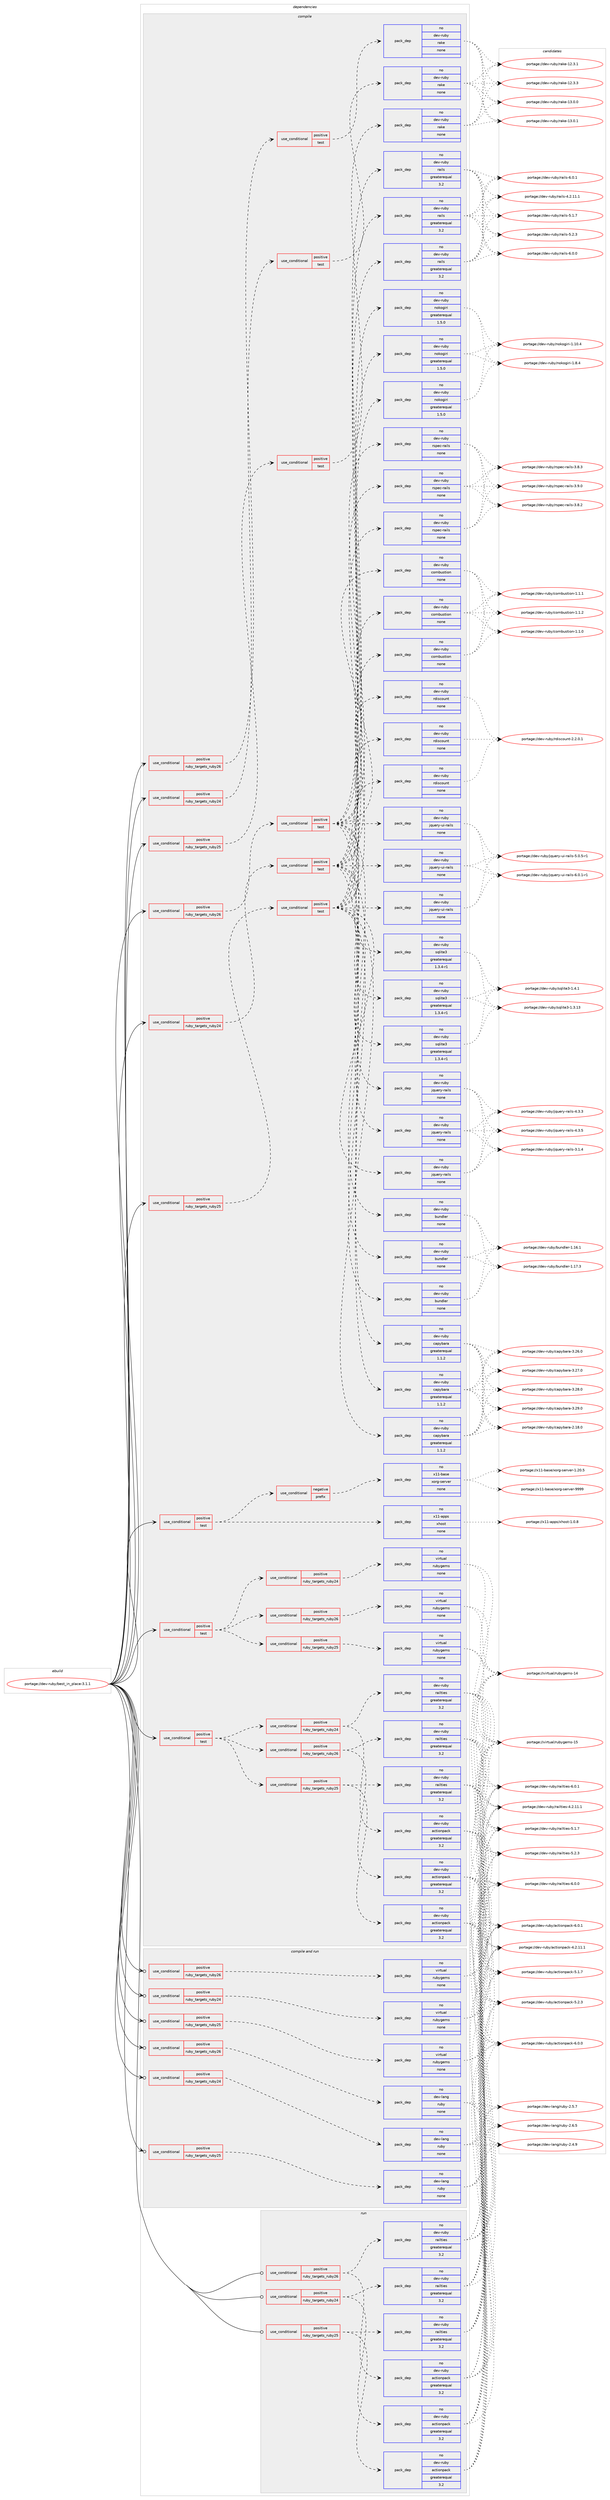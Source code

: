 digraph prolog {

# *************
# Graph options
# *************

newrank=true;
concentrate=true;
compound=true;
graph [rankdir=LR,fontname=Helvetica,fontsize=10,ranksep=1.5];#, ranksep=2.5, nodesep=0.2];
edge  [arrowhead=vee];
node  [fontname=Helvetica,fontsize=10];

# **********
# The ebuild
# **********

subgraph cluster_leftcol {
color=gray;
rank=same;
label=<<i>ebuild</i>>;
id [label="portage://dev-ruby/best_in_place-3.1.1", color=red, width=4, href="../dev-ruby/best_in_place-3.1.1.svg"];
}

# ****************
# The dependencies
# ****************

subgraph cluster_midcol {
color=gray;
label=<<i>dependencies</i>>;
subgraph cluster_compile {
fillcolor="#eeeeee";
style=filled;
label=<<i>compile</i>>;
subgraph cond48255 {
dependency213579 [label=<<TABLE BORDER="0" CELLBORDER="1" CELLSPACING="0" CELLPADDING="4"><TR><TD ROWSPAN="3" CELLPADDING="10">use_conditional</TD></TR><TR><TD>positive</TD></TR><TR><TD>ruby_targets_ruby24</TD></TR></TABLE>>, shape=none, color=red];
subgraph cond48256 {
dependency213580 [label=<<TABLE BORDER="0" CELLBORDER="1" CELLSPACING="0" CELLPADDING="4"><TR><TD ROWSPAN="3" CELLPADDING="10">use_conditional</TD></TR><TR><TD>positive</TD></TR><TR><TD>test</TD></TR></TABLE>>, shape=none, color=red];
subgraph pack161852 {
dependency213581 [label=<<TABLE BORDER="0" CELLBORDER="1" CELLSPACING="0" CELLPADDING="4" WIDTH="220"><TR><TD ROWSPAN="6" CELLPADDING="30">pack_dep</TD></TR><TR><TD WIDTH="110">no</TD></TR><TR><TD>dev-ruby</TD></TR><TR><TD>rake</TD></TR><TR><TD>none</TD></TR><TR><TD></TD></TR></TABLE>>, shape=none, color=blue];
}
dependency213580:e -> dependency213581:w [weight=20,style="dashed",arrowhead="vee"];
}
dependency213579:e -> dependency213580:w [weight=20,style="dashed",arrowhead="vee"];
}
id:e -> dependency213579:w [weight=20,style="solid",arrowhead="vee"];
subgraph cond48257 {
dependency213582 [label=<<TABLE BORDER="0" CELLBORDER="1" CELLSPACING="0" CELLPADDING="4"><TR><TD ROWSPAN="3" CELLPADDING="10">use_conditional</TD></TR><TR><TD>positive</TD></TR><TR><TD>ruby_targets_ruby24</TD></TR></TABLE>>, shape=none, color=red];
subgraph cond48258 {
dependency213583 [label=<<TABLE BORDER="0" CELLBORDER="1" CELLSPACING="0" CELLPADDING="4"><TR><TD ROWSPAN="3" CELLPADDING="10">use_conditional</TD></TR><TR><TD>positive</TD></TR><TR><TD>test</TD></TR></TABLE>>, shape=none, color=red];
subgraph pack161853 {
dependency213584 [label=<<TABLE BORDER="0" CELLBORDER="1" CELLSPACING="0" CELLPADDING="4" WIDTH="220"><TR><TD ROWSPAN="6" CELLPADDING="30">pack_dep</TD></TR><TR><TD WIDTH="110">no</TD></TR><TR><TD>dev-ruby</TD></TR><TR><TD>rdiscount</TD></TR><TR><TD>none</TD></TR><TR><TD></TD></TR></TABLE>>, shape=none, color=blue];
}
dependency213583:e -> dependency213584:w [weight=20,style="dashed",arrowhead="vee"];
subgraph pack161854 {
dependency213585 [label=<<TABLE BORDER="0" CELLBORDER="1" CELLSPACING="0" CELLPADDING="4" WIDTH="220"><TR><TD ROWSPAN="6" CELLPADDING="30">pack_dep</TD></TR><TR><TD WIDTH="110">no</TD></TR><TR><TD>dev-ruby</TD></TR><TR><TD>rspec-rails</TD></TR><TR><TD>none</TD></TR><TR><TD></TD></TR></TABLE>>, shape=none, color=blue];
}
dependency213583:e -> dependency213585:w [weight=20,style="dashed",arrowhead="vee"];
subgraph pack161855 {
dependency213586 [label=<<TABLE BORDER="0" CELLBORDER="1" CELLSPACING="0" CELLPADDING="4" WIDTH="220"><TR><TD ROWSPAN="6" CELLPADDING="30">pack_dep</TD></TR><TR><TD WIDTH="110">no</TD></TR><TR><TD>dev-ruby</TD></TR><TR><TD>nokogiri</TD></TR><TR><TD>greaterequal</TD></TR><TR><TD>1.5.0</TD></TR></TABLE>>, shape=none, color=blue];
}
dependency213583:e -> dependency213586:w [weight=20,style="dashed",arrowhead="vee"];
subgraph pack161856 {
dependency213587 [label=<<TABLE BORDER="0" CELLBORDER="1" CELLSPACING="0" CELLPADDING="4" WIDTH="220"><TR><TD ROWSPAN="6" CELLPADDING="30">pack_dep</TD></TR><TR><TD WIDTH="110">no</TD></TR><TR><TD>dev-ruby</TD></TR><TR><TD>capybara</TD></TR><TR><TD>greaterequal</TD></TR><TR><TD>1.1.2</TD></TR></TABLE>>, shape=none, color=blue];
}
dependency213583:e -> dependency213587:w [weight=20,style="dashed",arrowhead="vee"];
subgraph pack161857 {
dependency213588 [label=<<TABLE BORDER="0" CELLBORDER="1" CELLSPACING="0" CELLPADDING="4" WIDTH="220"><TR><TD ROWSPAN="6" CELLPADDING="30">pack_dep</TD></TR><TR><TD WIDTH="110">no</TD></TR><TR><TD>dev-ruby</TD></TR><TR><TD>rails</TD></TR><TR><TD>greaterequal</TD></TR><TR><TD>3.2</TD></TR></TABLE>>, shape=none, color=blue];
}
dependency213583:e -> dependency213588:w [weight=20,style="dashed",arrowhead="vee"];
subgraph pack161858 {
dependency213589 [label=<<TABLE BORDER="0" CELLBORDER="1" CELLSPACING="0" CELLPADDING="4" WIDTH="220"><TR><TD ROWSPAN="6" CELLPADDING="30">pack_dep</TD></TR><TR><TD WIDTH="110">no</TD></TR><TR><TD>dev-ruby</TD></TR><TR><TD>sqlite3</TD></TR><TR><TD>greaterequal</TD></TR><TR><TD>1.3.4-r1</TD></TR></TABLE>>, shape=none, color=blue];
}
dependency213583:e -> dependency213589:w [weight=20,style="dashed",arrowhead="vee"];
subgraph pack161859 {
dependency213590 [label=<<TABLE BORDER="0" CELLBORDER="1" CELLSPACING="0" CELLPADDING="4" WIDTH="220"><TR><TD ROWSPAN="6" CELLPADDING="30">pack_dep</TD></TR><TR><TD WIDTH="110">no</TD></TR><TR><TD>dev-ruby</TD></TR><TR><TD>bundler</TD></TR><TR><TD>none</TD></TR><TR><TD></TD></TR></TABLE>>, shape=none, color=blue];
}
dependency213583:e -> dependency213590:w [weight=20,style="dashed",arrowhead="vee"];
subgraph pack161860 {
dependency213591 [label=<<TABLE BORDER="0" CELLBORDER="1" CELLSPACING="0" CELLPADDING="4" WIDTH="220"><TR><TD ROWSPAN="6" CELLPADDING="30">pack_dep</TD></TR><TR><TD WIDTH="110">no</TD></TR><TR><TD>dev-ruby</TD></TR><TR><TD>combustion</TD></TR><TR><TD>none</TD></TR><TR><TD></TD></TR></TABLE>>, shape=none, color=blue];
}
dependency213583:e -> dependency213591:w [weight=20,style="dashed",arrowhead="vee"];
subgraph pack161861 {
dependency213592 [label=<<TABLE BORDER="0" CELLBORDER="1" CELLSPACING="0" CELLPADDING="4" WIDTH="220"><TR><TD ROWSPAN="6" CELLPADDING="30">pack_dep</TD></TR><TR><TD WIDTH="110">no</TD></TR><TR><TD>dev-ruby</TD></TR><TR><TD>jquery-rails</TD></TR><TR><TD>none</TD></TR><TR><TD></TD></TR></TABLE>>, shape=none, color=blue];
}
dependency213583:e -> dependency213592:w [weight=20,style="dashed",arrowhead="vee"];
subgraph pack161862 {
dependency213593 [label=<<TABLE BORDER="0" CELLBORDER="1" CELLSPACING="0" CELLPADDING="4" WIDTH="220"><TR><TD ROWSPAN="6" CELLPADDING="30">pack_dep</TD></TR><TR><TD WIDTH="110">no</TD></TR><TR><TD>dev-ruby</TD></TR><TR><TD>jquery-ui-rails</TD></TR><TR><TD>none</TD></TR><TR><TD></TD></TR></TABLE>>, shape=none, color=blue];
}
dependency213583:e -> dependency213593:w [weight=20,style="dashed",arrowhead="vee"];
}
dependency213582:e -> dependency213583:w [weight=20,style="dashed",arrowhead="vee"];
}
id:e -> dependency213582:w [weight=20,style="solid",arrowhead="vee"];
subgraph cond48259 {
dependency213594 [label=<<TABLE BORDER="0" CELLBORDER="1" CELLSPACING="0" CELLPADDING="4"><TR><TD ROWSPAN="3" CELLPADDING="10">use_conditional</TD></TR><TR><TD>positive</TD></TR><TR><TD>ruby_targets_ruby25</TD></TR></TABLE>>, shape=none, color=red];
subgraph cond48260 {
dependency213595 [label=<<TABLE BORDER="0" CELLBORDER="1" CELLSPACING="0" CELLPADDING="4"><TR><TD ROWSPAN="3" CELLPADDING="10">use_conditional</TD></TR><TR><TD>positive</TD></TR><TR><TD>test</TD></TR></TABLE>>, shape=none, color=red];
subgraph pack161863 {
dependency213596 [label=<<TABLE BORDER="0" CELLBORDER="1" CELLSPACING="0" CELLPADDING="4" WIDTH="220"><TR><TD ROWSPAN="6" CELLPADDING="30">pack_dep</TD></TR><TR><TD WIDTH="110">no</TD></TR><TR><TD>dev-ruby</TD></TR><TR><TD>rake</TD></TR><TR><TD>none</TD></TR><TR><TD></TD></TR></TABLE>>, shape=none, color=blue];
}
dependency213595:e -> dependency213596:w [weight=20,style="dashed",arrowhead="vee"];
}
dependency213594:e -> dependency213595:w [weight=20,style="dashed",arrowhead="vee"];
}
id:e -> dependency213594:w [weight=20,style="solid",arrowhead="vee"];
subgraph cond48261 {
dependency213597 [label=<<TABLE BORDER="0" CELLBORDER="1" CELLSPACING="0" CELLPADDING="4"><TR><TD ROWSPAN="3" CELLPADDING="10">use_conditional</TD></TR><TR><TD>positive</TD></TR><TR><TD>ruby_targets_ruby25</TD></TR></TABLE>>, shape=none, color=red];
subgraph cond48262 {
dependency213598 [label=<<TABLE BORDER="0" CELLBORDER="1" CELLSPACING="0" CELLPADDING="4"><TR><TD ROWSPAN="3" CELLPADDING="10">use_conditional</TD></TR><TR><TD>positive</TD></TR><TR><TD>test</TD></TR></TABLE>>, shape=none, color=red];
subgraph pack161864 {
dependency213599 [label=<<TABLE BORDER="0" CELLBORDER="1" CELLSPACING="0" CELLPADDING="4" WIDTH="220"><TR><TD ROWSPAN="6" CELLPADDING="30">pack_dep</TD></TR><TR><TD WIDTH="110">no</TD></TR><TR><TD>dev-ruby</TD></TR><TR><TD>rdiscount</TD></TR><TR><TD>none</TD></TR><TR><TD></TD></TR></TABLE>>, shape=none, color=blue];
}
dependency213598:e -> dependency213599:w [weight=20,style="dashed",arrowhead="vee"];
subgraph pack161865 {
dependency213600 [label=<<TABLE BORDER="0" CELLBORDER="1" CELLSPACING="0" CELLPADDING="4" WIDTH="220"><TR><TD ROWSPAN="6" CELLPADDING="30">pack_dep</TD></TR><TR><TD WIDTH="110">no</TD></TR><TR><TD>dev-ruby</TD></TR><TR><TD>rspec-rails</TD></TR><TR><TD>none</TD></TR><TR><TD></TD></TR></TABLE>>, shape=none, color=blue];
}
dependency213598:e -> dependency213600:w [weight=20,style="dashed",arrowhead="vee"];
subgraph pack161866 {
dependency213601 [label=<<TABLE BORDER="0" CELLBORDER="1" CELLSPACING="0" CELLPADDING="4" WIDTH="220"><TR><TD ROWSPAN="6" CELLPADDING="30">pack_dep</TD></TR><TR><TD WIDTH="110">no</TD></TR><TR><TD>dev-ruby</TD></TR><TR><TD>nokogiri</TD></TR><TR><TD>greaterequal</TD></TR><TR><TD>1.5.0</TD></TR></TABLE>>, shape=none, color=blue];
}
dependency213598:e -> dependency213601:w [weight=20,style="dashed",arrowhead="vee"];
subgraph pack161867 {
dependency213602 [label=<<TABLE BORDER="0" CELLBORDER="1" CELLSPACING="0" CELLPADDING="4" WIDTH="220"><TR><TD ROWSPAN="6" CELLPADDING="30">pack_dep</TD></TR><TR><TD WIDTH="110">no</TD></TR><TR><TD>dev-ruby</TD></TR><TR><TD>capybara</TD></TR><TR><TD>greaterequal</TD></TR><TR><TD>1.1.2</TD></TR></TABLE>>, shape=none, color=blue];
}
dependency213598:e -> dependency213602:w [weight=20,style="dashed",arrowhead="vee"];
subgraph pack161868 {
dependency213603 [label=<<TABLE BORDER="0" CELLBORDER="1" CELLSPACING="0" CELLPADDING="4" WIDTH="220"><TR><TD ROWSPAN="6" CELLPADDING="30">pack_dep</TD></TR><TR><TD WIDTH="110">no</TD></TR><TR><TD>dev-ruby</TD></TR><TR><TD>rails</TD></TR><TR><TD>greaterequal</TD></TR><TR><TD>3.2</TD></TR></TABLE>>, shape=none, color=blue];
}
dependency213598:e -> dependency213603:w [weight=20,style="dashed",arrowhead="vee"];
subgraph pack161869 {
dependency213604 [label=<<TABLE BORDER="0" CELLBORDER="1" CELLSPACING="0" CELLPADDING="4" WIDTH="220"><TR><TD ROWSPAN="6" CELLPADDING="30">pack_dep</TD></TR><TR><TD WIDTH="110">no</TD></TR><TR><TD>dev-ruby</TD></TR><TR><TD>sqlite3</TD></TR><TR><TD>greaterequal</TD></TR><TR><TD>1.3.4-r1</TD></TR></TABLE>>, shape=none, color=blue];
}
dependency213598:e -> dependency213604:w [weight=20,style="dashed",arrowhead="vee"];
subgraph pack161870 {
dependency213605 [label=<<TABLE BORDER="0" CELLBORDER="1" CELLSPACING="0" CELLPADDING="4" WIDTH="220"><TR><TD ROWSPAN="6" CELLPADDING="30">pack_dep</TD></TR><TR><TD WIDTH="110">no</TD></TR><TR><TD>dev-ruby</TD></TR><TR><TD>bundler</TD></TR><TR><TD>none</TD></TR><TR><TD></TD></TR></TABLE>>, shape=none, color=blue];
}
dependency213598:e -> dependency213605:w [weight=20,style="dashed",arrowhead="vee"];
subgraph pack161871 {
dependency213606 [label=<<TABLE BORDER="0" CELLBORDER="1" CELLSPACING="0" CELLPADDING="4" WIDTH="220"><TR><TD ROWSPAN="6" CELLPADDING="30">pack_dep</TD></TR><TR><TD WIDTH="110">no</TD></TR><TR><TD>dev-ruby</TD></TR><TR><TD>combustion</TD></TR><TR><TD>none</TD></TR><TR><TD></TD></TR></TABLE>>, shape=none, color=blue];
}
dependency213598:e -> dependency213606:w [weight=20,style="dashed",arrowhead="vee"];
subgraph pack161872 {
dependency213607 [label=<<TABLE BORDER="0" CELLBORDER="1" CELLSPACING="0" CELLPADDING="4" WIDTH="220"><TR><TD ROWSPAN="6" CELLPADDING="30">pack_dep</TD></TR><TR><TD WIDTH="110">no</TD></TR><TR><TD>dev-ruby</TD></TR><TR><TD>jquery-rails</TD></TR><TR><TD>none</TD></TR><TR><TD></TD></TR></TABLE>>, shape=none, color=blue];
}
dependency213598:e -> dependency213607:w [weight=20,style="dashed",arrowhead="vee"];
subgraph pack161873 {
dependency213608 [label=<<TABLE BORDER="0" CELLBORDER="1" CELLSPACING="0" CELLPADDING="4" WIDTH="220"><TR><TD ROWSPAN="6" CELLPADDING="30">pack_dep</TD></TR><TR><TD WIDTH="110">no</TD></TR><TR><TD>dev-ruby</TD></TR><TR><TD>jquery-ui-rails</TD></TR><TR><TD>none</TD></TR><TR><TD></TD></TR></TABLE>>, shape=none, color=blue];
}
dependency213598:e -> dependency213608:w [weight=20,style="dashed",arrowhead="vee"];
}
dependency213597:e -> dependency213598:w [weight=20,style="dashed",arrowhead="vee"];
}
id:e -> dependency213597:w [weight=20,style="solid",arrowhead="vee"];
subgraph cond48263 {
dependency213609 [label=<<TABLE BORDER="0" CELLBORDER="1" CELLSPACING="0" CELLPADDING="4"><TR><TD ROWSPAN="3" CELLPADDING="10">use_conditional</TD></TR><TR><TD>positive</TD></TR><TR><TD>ruby_targets_ruby26</TD></TR></TABLE>>, shape=none, color=red];
subgraph cond48264 {
dependency213610 [label=<<TABLE BORDER="0" CELLBORDER="1" CELLSPACING="0" CELLPADDING="4"><TR><TD ROWSPAN="3" CELLPADDING="10">use_conditional</TD></TR><TR><TD>positive</TD></TR><TR><TD>test</TD></TR></TABLE>>, shape=none, color=red];
subgraph pack161874 {
dependency213611 [label=<<TABLE BORDER="0" CELLBORDER="1" CELLSPACING="0" CELLPADDING="4" WIDTH="220"><TR><TD ROWSPAN="6" CELLPADDING="30">pack_dep</TD></TR><TR><TD WIDTH="110">no</TD></TR><TR><TD>dev-ruby</TD></TR><TR><TD>rake</TD></TR><TR><TD>none</TD></TR><TR><TD></TD></TR></TABLE>>, shape=none, color=blue];
}
dependency213610:e -> dependency213611:w [weight=20,style="dashed",arrowhead="vee"];
}
dependency213609:e -> dependency213610:w [weight=20,style="dashed",arrowhead="vee"];
}
id:e -> dependency213609:w [weight=20,style="solid",arrowhead="vee"];
subgraph cond48265 {
dependency213612 [label=<<TABLE BORDER="0" CELLBORDER="1" CELLSPACING="0" CELLPADDING="4"><TR><TD ROWSPAN="3" CELLPADDING="10">use_conditional</TD></TR><TR><TD>positive</TD></TR><TR><TD>ruby_targets_ruby26</TD></TR></TABLE>>, shape=none, color=red];
subgraph cond48266 {
dependency213613 [label=<<TABLE BORDER="0" CELLBORDER="1" CELLSPACING="0" CELLPADDING="4"><TR><TD ROWSPAN="3" CELLPADDING="10">use_conditional</TD></TR><TR><TD>positive</TD></TR><TR><TD>test</TD></TR></TABLE>>, shape=none, color=red];
subgraph pack161875 {
dependency213614 [label=<<TABLE BORDER="0" CELLBORDER="1" CELLSPACING="0" CELLPADDING="4" WIDTH="220"><TR><TD ROWSPAN="6" CELLPADDING="30">pack_dep</TD></TR><TR><TD WIDTH="110">no</TD></TR><TR><TD>dev-ruby</TD></TR><TR><TD>rdiscount</TD></TR><TR><TD>none</TD></TR><TR><TD></TD></TR></TABLE>>, shape=none, color=blue];
}
dependency213613:e -> dependency213614:w [weight=20,style="dashed",arrowhead="vee"];
subgraph pack161876 {
dependency213615 [label=<<TABLE BORDER="0" CELLBORDER="1" CELLSPACING="0" CELLPADDING="4" WIDTH="220"><TR><TD ROWSPAN="6" CELLPADDING="30">pack_dep</TD></TR><TR><TD WIDTH="110">no</TD></TR><TR><TD>dev-ruby</TD></TR><TR><TD>rspec-rails</TD></TR><TR><TD>none</TD></TR><TR><TD></TD></TR></TABLE>>, shape=none, color=blue];
}
dependency213613:e -> dependency213615:w [weight=20,style="dashed",arrowhead="vee"];
subgraph pack161877 {
dependency213616 [label=<<TABLE BORDER="0" CELLBORDER="1" CELLSPACING="0" CELLPADDING="4" WIDTH="220"><TR><TD ROWSPAN="6" CELLPADDING="30">pack_dep</TD></TR><TR><TD WIDTH="110">no</TD></TR><TR><TD>dev-ruby</TD></TR><TR><TD>nokogiri</TD></TR><TR><TD>greaterequal</TD></TR><TR><TD>1.5.0</TD></TR></TABLE>>, shape=none, color=blue];
}
dependency213613:e -> dependency213616:w [weight=20,style="dashed",arrowhead="vee"];
subgraph pack161878 {
dependency213617 [label=<<TABLE BORDER="0" CELLBORDER="1" CELLSPACING="0" CELLPADDING="4" WIDTH="220"><TR><TD ROWSPAN="6" CELLPADDING="30">pack_dep</TD></TR><TR><TD WIDTH="110">no</TD></TR><TR><TD>dev-ruby</TD></TR><TR><TD>capybara</TD></TR><TR><TD>greaterequal</TD></TR><TR><TD>1.1.2</TD></TR></TABLE>>, shape=none, color=blue];
}
dependency213613:e -> dependency213617:w [weight=20,style="dashed",arrowhead="vee"];
subgraph pack161879 {
dependency213618 [label=<<TABLE BORDER="0" CELLBORDER="1" CELLSPACING="0" CELLPADDING="4" WIDTH="220"><TR><TD ROWSPAN="6" CELLPADDING="30">pack_dep</TD></TR><TR><TD WIDTH="110">no</TD></TR><TR><TD>dev-ruby</TD></TR><TR><TD>rails</TD></TR><TR><TD>greaterequal</TD></TR><TR><TD>3.2</TD></TR></TABLE>>, shape=none, color=blue];
}
dependency213613:e -> dependency213618:w [weight=20,style="dashed",arrowhead="vee"];
subgraph pack161880 {
dependency213619 [label=<<TABLE BORDER="0" CELLBORDER="1" CELLSPACING="0" CELLPADDING="4" WIDTH="220"><TR><TD ROWSPAN="6" CELLPADDING="30">pack_dep</TD></TR><TR><TD WIDTH="110">no</TD></TR><TR><TD>dev-ruby</TD></TR><TR><TD>sqlite3</TD></TR><TR><TD>greaterequal</TD></TR><TR><TD>1.3.4-r1</TD></TR></TABLE>>, shape=none, color=blue];
}
dependency213613:e -> dependency213619:w [weight=20,style="dashed",arrowhead="vee"];
subgraph pack161881 {
dependency213620 [label=<<TABLE BORDER="0" CELLBORDER="1" CELLSPACING="0" CELLPADDING="4" WIDTH="220"><TR><TD ROWSPAN="6" CELLPADDING="30">pack_dep</TD></TR><TR><TD WIDTH="110">no</TD></TR><TR><TD>dev-ruby</TD></TR><TR><TD>bundler</TD></TR><TR><TD>none</TD></TR><TR><TD></TD></TR></TABLE>>, shape=none, color=blue];
}
dependency213613:e -> dependency213620:w [weight=20,style="dashed",arrowhead="vee"];
subgraph pack161882 {
dependency213621 [label=<<TABLE BORDER="0" CELLBORDER="1" CELLSPACING="0" CELLPADDING="4" WIDTH="220"><TR><TD ROWSPAN="6" CELLPADDING="30">pack_dep</TD></TR><TR><TD WIDTH="110">no</TD></TR><TR><TD>dev-ruby</TD></TR><TR><TD>combustion</TD></TR><TR><TD>none</TD></TR><TR><TD></TD></TR></TABLE>>, shape=none, color=blue];
}
dependency213613:e -> dependency213621:w [weight=20,style="dashed",arrowhead="vee"];
subgraph pack161883 {
dependency213622 [label=<<TABLE BORDER="0" CELLBORDER="1" CELLSPACING="0" CELLPADDING="4" WIDTH="220"><TR><TD ROWSPAN="6" CELLPADDING="30">pack_dep</TD></TR><TR><TD WIDTH="110">no</TD></TR><TR><TD>dev-ruby</TD></TR><TR><TD>jquery-rails</TD></TR><TR><TD>none</TD></TR><TR><TD></TD></TR></TABLE>>, shape=none, color=blue];
}
dependency213613:e -> dependency213622:w [weight=20,style="dashed",arrowhead="vee"];
subgraph pack161884 {
dependency213623 [label=<<TABLE BORDER="0" CELLBORDER="1" CELLSPACING="0" CELLPADDING="4" WIDTH="220"><TR><TD ROWSPAN="6" CELLPADDING="30">pack_dep</TD></TR><TR><TD WIDTH="110">no</TD></TR><TR><TD>dev-ruby</TD></TR><TR><TD>jquery-ui-rails</TD></TR><TR><TD>none</TD></TR><TR><TD></TD></TR></TABLE>>, shape=none, color=blue];
}
dependency213613:e -> dependency213623:w [weight=20,style="dashed",arrowhead="vee"];
}
dependency213612:e -> dependency213613:w [weight=20,style="dashed",arrowhead="vee"];
}
id:e -> dependency213612:w [weight=20,style="solid",arrowhead="vee"];
subgraph cond48267 {
dependency213624 [label=<<TABLE BORDER="0" CELLBORDER="1" CELLSPACING="0" CELLPADDING="4"><TR><TD ROWSPAN="3" CELLPADDING="10">use_conditional</TD></TR><TR><TD>positive</TD></TR><TR><TD>test</TD></TR></TABLE>>, shape=none, color=red];
subgraph cond48268 {
dependency213625 [label=<<TABLE BORDER="0" CELLBORDER="1" CELLSPACING="0" CELLPADDING="4"><TR><TD ROWSPAN="3" CELLPADDING="10">use_conditional</TD></TR><TR><TD>negative</TD></TR><TR><TD>prefix</TD></TR></TABLE>>, shape=none, color=red];
subgraph pack161885 {
dependency213626 [label=<<TABLE BORDER="0" CELLBORDER="1" CELLSPACING="0" CELLPADDING="4" WIDTH="220"><TR><TD ROWSPAN="6" CELLPADDING="30">pack_dep</TD></TR><TR><TD WIDTH="110">no</TD></TR><TR><TD>x11-base</TD></TR><TR><TD>xorg-server</TD></TR><TR><TD>none</TD></TR><TR><TD></TD></TR></TABLE>>, shape=none, color=blue];
}
dependency213625:e -> dependency213626:w [weight=20,style="dashed",arrowhead="vee"];
}
dependency213624:e -> dependency213625:w [weight=20,style="dashed",arrowhead="vee"];
subgraph pack161886 {
dependency213627 [label=<<TABLE BORDER="0" CELLBORDER="1" CELLSPACING="0" CELLPADDING="4" WIDTH="220"><TR><TD ROWSPAN="6" CELLPADDING="30">pack_dep</TD></TR><TR><TD WIDTH="110">no</TD></TR><TR><TD>x11-apps</TD></TR><TR><TD>xhost</TD></TR><TR><TD>none</TD></TR><TR><TD></TD></TR></TABLE>>, shape=none, color=blue];
}
dependency213624:e -> dependency213627:w [weight=20,style="dashed",arrowhead="vee"];
}
id:e -> dependency213624:w [weight=20,style="solid",arrowhead="vee"];
subgraph cond48269 {
dependency213628 [label=<<TABLE BORDER="0" CELLBORDER="1" CELLSPACING="0" CELLPADDING="4"><TR><TD ROWSPAN="3" CELLPADDING="10">use_conditional</TD></TR><TR><TD>positive</TD></TR><TR><TD>test</TD></TR></TABLE>>, shape=none, color=red];
subgraph cond48270 {
dependency213629 [label=<<TABLE BORDER="0" CELLBORDER="1" CELLSPACING="0" CELLPADDING="4"><TR><TD ROWSPAN="3" CELLPADDING="10">use_conditional</TD></TR><TR><TD>positive</TD></TR><TR><TD>ruby_targets_ruby24</TD></TR></TABLE>>, shape=none, color=red];
subgraph pack161887 {
dependency213630 [label=<<TABLE BORDER="0" CELLBORDER="1" CELLSPACING="0" CELLPADDING="4" WIDTH="220"><TR><TD ROWSPAN="6" CELLPADDING="30">pack_dep</TD></TR><TR><TD WIDTH="110">no</TD></TR><TR><TD>dev-ruby</TD></TR><TR><TD>actionpack</TD></TR><TR><TD>greaterequal</TD></TR><TR><TD>3.2</TD></TR></TABLE>>, shape=none, color=blue];
}
dependency213629:e -> dependency213630:w [weight=20,style="dashed",arrowhead="vee"];
subgraph pack161888 {
dependency213631 [label=<<TABLE BORDER="0" CELLBORDER="1" CELLSPACING="0" CELLPADDING="4" WIDTH="220"><TR><TD ROWSPAN="6" CELLPADDING="30">pack_dep</TD></TR><TR><TD WIDTH="110">no</TD></TR><TR><TD>dev-ruby</TD></TR><TR><TD>railties</TD></TR><TR><TD>greaterequal</TD></TR><TR><TD>3.2</TD></TR></TABLE>>, shape=none, color=blue];
}
dependency213629:e -> dependency213631:w [weight=20,style="dashed",arrowhead="vee"];
}
dependency213628:e -> dependency213629:w [weight=20,style="dashed",arrowhead="vee"];
subgraph cond48271 {
dependency213632 [label=<<TABLE BORDER="0" CELLBORDER="1" CELLSPACING="0" CELLPADDING="4"><TR><TD ROWSPAN="3" CELLPADDING="10">use_conditional</TD></TR><TR><TD>positive</TD></TR><TR><TD>ruby_targets_ruby25</TD></TR></TABLE>>, shape=none, color=red];
subgraph pack161889 {
dependency213633 [label=<<TABLE BORDER="0" CELLBORDER="1" CELLSPACING="0" CELLPADDING="4" WIDTH="220"><TR><TD ROWSPAN="6" CELLPADDING="30">pack_dep</TD></TR><TR><TD WIDTH="110">no</TD></TR><TR><TD>dev-ruby</TD></TR><TR><TD>actionpack</TD></TR><TR><TD>greaterequal</TD></TR><TR><TD>3.2</TD></TR></TABLE>>, shape=none, color=blue];
}
dependency213632:e -> dependency213633:w [weight=20,style="dashed",arrowhead="vee"];
subgraph pack161890 {
dependency213634 [label=<<TABLE BORDER="0" CELLBORDER="1" CELLSPACING="0" CELLPADDING="4" WIDTH="220"><TR><TD ROWSPAN="6" CELLPADDING="30">pack_dep</TD></TR><TR><TD WIDTH="110">no</TD></TR><TR><TD>dev-ruby</TD></TR><TR><TD>railties</TD></TR><TR><TD>greaterequal</TD></TR><TR><TD>3.2</TD></TR></TABLE>>, shape=none, color=blue];
}
dependency213632:e -> dependency213634:w [weight=20,style="dashed",arrowhead="vee"];
}
dependency213628:e -> dependency213632:w [weight=20,style="dashed",arrowhead="vee"];
subgraph cond48272 {
dependency213635 [label=<<TABLE BORDER="0" CELLBORDER="1" CELLSPACING="0" CELLPADDING="4"><TR><TD ROWSPAN="3" CELLPADDING="10">use_conditional</TD></TR><TR><TD>positive</TD></TR><TR><TD>ruby_targets_ruby26</TD></TR></TABLE>>, shape=none, color=red];
subgraph pack161891 {
dependency213636 [label=<<TABLE BORDER="0" CELLBORDER="1" CELLSPACING="0" CELLPADDING="4" WIDTH="220"><TR><TD ROWSPAN="6" CELLPADDING="30">pack_dep</TD></TR><TR><TD WIDTH="110">no</TD></TR><TR><TD>dev-ruby</TD></TR><TR><TD>actionpack</TD></TR><TR><TD>greaterequal</TD></TR><TR><TD>3.2</TD></TR></TABLE>>, shape=none, color=blue];
}
dependency213635:e -> dependency213636:w [weight=20,style="dashed",arrowhead="vee"];
subgraph pack161892 {
dependency213637 [label=<<TABLE BORDER="0" CELLBORDER="1" CELLSPACING="0" CELLPADDING="4" WIDTH="220"><TR><TD ROWSPAN="6" CELLPADDING="30">pack_dep</TD></TR><TR><TD WIDTH="110">no</TD></TR><TR><TD>dev-ruby</TD></TR><TR><TD>railties</TD></TR><TR><TD>greaterequal</TD></TR><TR><TD>3.2</TD></TR></TABLE>>, shape=none, color=blue];
}
dependency213635:e -> dependency213637:w [weight=20,style="dashed",arrowhead="vee"];
}
dependency213628:e -> dependency213635:w [weight=20,style="dashed",arrowhead="vee"];
}
id:e -> dependency213628:w [weight=20,style="solid",arrowhead="vee"];
subgraph cond48273 {
dependency213638 [label=<<TABLE BORDER="0" CELLBORDER="1" CELLSPACING="0" CELLPADDING="4"><TR><TD ROWSPAN="3" CELLPADDING="10">use_conditional</TD></TR><TR><TD>positive</TD></TR><TR><TD>test</TD></TR></TABLE>>, shape=none, color=red];
subgraph cond48274 {
dependency213639 [label=<<TABLE BORDER="0" CELLBORDER="1" CELLSPACING="0" CELLPADDING="4"><TR><TD ROWSPAN="3" CELLPADDING="10">use_conditional</TD></TR><TR><TD>positive</TD></TR><TR><TD>ruby_targets_ruby24</TD></TR></TABLE>>, shape=none, color=red];
subgraph pack161893 {
dependency213640 [label=<<TABLE BORDER="0" CELLBORDER="1" CELLSPACING="0" CELLPADDING="4" WIDTH="220"><TR><TD ROWSPAN="6" CELLPADDING="30">pack_dep</TD></TR><TR><TD WIDTH="110">no</TD></TR><TR><TD>virtual</TD></TR><TR><TD>rubygems</TD></TR><TR><TD>none</TD></TR><TR><TD></TD></TR></TABLE>>, shape=none, color=blue];
}
dependency213639:e -> dependency213640:w [weight=20,style="dashed",arrowhead="vee"];
}
dependency213638:e -> dependency213639:w [weight=20,style="dashed",arrowhead="vee"];
subgraph cond48275 {
dependency213641 [label=<<TABLE BORDER="0" CELLBORDER="1" CELLSPACING="0" CELLPADDING="4"><TR><TD ROWSPAN="3" CELLPADDING="10">use_conditional</TD></TR><TR><TD>positive</TD></TR><TR><TD>ruby_targets_ruby25</TD></TR></TABLE>>, shape=none, color=red];
subgraph pack161894 {
dependency213642 [label=<<TABLE BORDER="0" CELLBORDER="1" CELLSPACING="0" CELLPADDING="4" WIDTH="220"><TR><TD ROWSPAN="6" CELLPADDING="30">pack_dep</TD></TR><TR><TD WIDTH="110">no</TD></TR><TR><TD>virtual</TD></TR><TR><TD>rubygems</TD></TR><TR><TD>none</TD></TR><TR><TD></TD></TR></TABLE>>, shape=none, color=blue];
}
dependency213641:e -> dependency213642:w [weight=20,style="dashed",arrowhead="vee"];
}
dependency213638:e -> dependency213641:w [weight=20,style="dashed",arrowhead="vee"];
subgraph cond48276 {
dependency213643 [label=<<TABLE BORDER="0" CELLBORDER="1" CELLSPACING="0" CELLPADDING="4"><TR><TD ROWSPAN="3" CELLPADDING="10">use_conditional</TD></TR><TR><TD>positive</TD></TR><TR><TD>ruby_targets_ruby26</TD></TR></TABLE>>, shape=none, color=red];
subgraph pack161895 {
dependency213644 [label=<<TABLE BORDER="0" CELLBORDER="1" CELLSPACING="0" CELLPADDING="4" WIDTH="220"><TR><TD ROWSPAN="6" CELLPADDING="30">pack_dep</TD></TR><TR><TD WIDTH="110">no</TD></TR><TR><TD>virtual</TD></TR><TR><TD>rubygems</TD></TR><TR><TD>none</TD></TR><TR><TD></TD></TR></TABLE>>, shape=none, color=blue];
}
dependency213643:e -> dependency213644:w [weight=20,style="dashed",arrowhead="vee"];
}
dependency213638:e -> dependency213643:w [weight=20,style="dashed",arrowhead="vee"];
}
id:e -> dependency213638:w [weight=20,style="solid",arrowhead="vee"];
}
subgraph cluster_compileandrun {
fillcolor="#eeeeee";
style=filled;
label=<<i>compile and run</i>>;
subgraph cond48277 {
dependency213645 [label=<<TABLE BORDER="0" CELLBORDER="1" CELLSPACING="0" CELLPADDING="4"><TR><TD ROWSPAN="3" CELLPADDING="10">use_conditional</TD></TR><TR><TD>positive</TD></TR><TR><TD>ruby_targets_ruby24</TD></TR></TABLE>>, shape=none, color=red];
subgraph pack161896 {
dependency213646 [label=<<TABLE BORDER="0" CELLBORDER="1" CELLSPACING="0" CELLPADDING="4" WIDTH="220"><TR><TD ROWSPAN="6" CELLPADDING="30">pack_dep</TD></TR><TR><TD WIDTH="110">no</TD></TR><TR><TD>dev-lang</TD></TR><TR><TD>ruby</TD></TR><TR><TD>none</TD></TR><TR><TD></TD></TR></TABLE>>, shape=none, color=blue];
}
dependency213645:e -> dependency213646:w [weight=20,style="dashed",arrowhead="vee"];
}
id:e -> dependency213645:w [weight=20,style="solid",arrowhead="odotvee"];
subgraph cond48278 {
dependency213647 [label=<<TABLE BORDER="0" CELLBORDER="1" CELLSPACING="0" CELLPADDING="4"><TR><TD ROWSPAN="3" CELLPADDING="10">use_conditional</TD></TR><TR><TD>positive</TD></TR><TR><TD>ruby_targets_ruby24</TD></TR></TABLE>>, shape=none, color=red];
subgraph pack161897 {
dependency213648 [label=<<TABLE BORDER="0" CELLBORDER="1" CELLSPACING="0" CELLPADDING="4" WIDTH="220"><TR><TD ROWSPAN="6" CELLPADDING="30">pack_dep</TD></TR><TR><TD WIDTH="110">no</TD></TR><TR><TD>virtual</TD></TR><TR><TD>rubygems</TD></TR><TR><TD>none</TD></TR><TR><TD></TD></TR></TABLE>>, shape=none, color=blue];
}
dependency213647:e -> dependency213648:w [weight=20,style="dashed",arrowhead="vee"];
}
id:e -> dependency213647:w [weight=20,style="solid",arrowhead="odotvee"];
subgraph cond48279 {
dependency213649 [label=<<TABLE BORDER="0" CELLBORDER="1" CELLSPACING="0" CELLPADDING="4"><TR><TD ROWSPAN="3" CELLPADDING="10">use_conditional</TD></TR><TR><TD>positive</TD></TR><TR><TD>ruby_targets_ruby25</TD></TR></TABLE>>, shape=none, color=red];
subgraph pack161898 {
dependency213650 [label=<<TABLE BORDER="0" CELLBORDER="1" CELLSPACING="0" CELLPADDING="4" WIDTH="220"><TR><TD ROWSPAN="6" CELLPADDING="30">pack_dep</TD></TR><TR><TD WIDTH="110">no</TD></TR><TR><TD>dev-lang</TD></TR><TR><TD>ruby</TD></TR><TR><TD>none</TD></TR><TR><TD></TD></TR></TABLE>>, shape=none, color=blue];
}
dependency213649:e -> dependency213650:w [weight=20,style="dashed",arrowhead="vee"];
}
id:e -> dependency213649:w [weight=20,style="solid",arrowhead="odotvee"];
subgraph cond48280 {
dependency213651 [label=<<TABLE BORDER="0" CELLBORDER="1" CELLSPACING="0" CELLPADDING="4"><TR><TD ROWSPAN="3" CELLPADDING="10">use_conditional</TD></TR><TR><TD>positive</TD></TR><TR><TD>ruby_targets_ruby25</TD></TR></TABLE>>, shape=none, color=red];
subgraph pack161899 {
dependency213652 [label=<<TABLE BORDER="0" CELLBORDER="1" CELLSPACING="0" CELLPADDING="4" WIDTH="220"><TR><TD ROWSPAN="6" CELLPADDING="30">pack_dep</TD></TR><TR><TD WIDTH="110">no</TD></TR><TR><TD>virtual</TD></TR><TR><TD>rubygems</TD></TR><TR><TD>none</TD></TR><TR><TD></TD></TR></TABLE>>, shape=none, color=blue];
}
dependency213651:e -> dependency213652:w [weight=20,style="dashed",arrowhead="vee"];
}
id:e -> dependency213651:w [weight=20,style="solid",arrowhead="odotvee"];
subgraph cond48281 {
dependency213653 [label=<<TABLE BORDER="0" CELLBORDER="1" CELLSPACING="0" CELLPADDING="4"><TR><TD ROWSPAN="3" CELLPADDING="10">use_conditional</TD></TR><TR><TD>positive</TD></TR><TR><TD>ruby_targets_ruby26</TD></TR></TABLE>>, shape=none, color=red];
subgraph pack161900 {
dependency213654 [label=<<TABLE BORDER="0" CELLBORDER="1" CELLSPACING="0" CELLPADDING="4" WIDTH="220"><TR><TD ROWSPAN="6" CELLPADDING="30">pack_dep</TD></TR><TR><TD WIDTH="110">no</TD></TR><TR><TD>dev-lang</TD></TR><TR><TD>ruby</TD></TR><TR><TD>none</TD></TR><TR><TD></TD></TR></TABLE>>, shape=none, color=blue];
}
dependency213653:e -> dependency213654:w [weight=20,style="dashed",arrowhead="vee"];
}
id:e -> dependency213653:w [weight=20,style="solid",arrowhead="odotvee"];
subgraph cond48282 {
dependency213655 [label=<<TABLE BORDER="0" CELLBORDER="1" CELLSPACING="0" CELLPADDING="4"><TR><TD ROWSPAN="3" CELLPADDING="10">use_conditional</TD></TR><TR><TD>positive</TD></TR><TR><TD>ruby_targets_ruby26</TD></TR></TABLE>>, shape=none, color=red];
subgraph pack161901 {
dependency213656 [label=<<TABLE BORDER="0" CELLBORDER="1" CELLSPACING="0" CELLPADDING="4" WIDTH="220"><TR><TD ROWSPAN="6" CELLPADDING="30">pack_dep</TD></TR><TR><TD WIDTH="110">no</TD></TR><TR><TD>virtual</TD></TR><TR><TD>rubygems</TD></TR><TR><TD>none</TD></TR><TR><TD></TD></TR></TABLE>>, shape=none, color=blue];
}
dependency213655:e -> dependency213656:w [weight=20,style="dashed",arrowhead="vee"];
}
id:e -> dependency213655:w [weight=20,style="solid",arrowhead="odotvee"];
}
subgraph cluster_run {
fillcolor="#eeeeee";
style=filled;
label=<<i>run</i>>;
subgraph cond48283 {
dependency213657 [label=<<TABLE BORDER="0" CELLBORDER="1" CELLSPACING="0" CELLPADDING="4"><TR><TD ROWSPAN="3" CELLPADDING="10">use_conditional</TD></TR><TR><TD>positive</TD></TR><TR><TD>ruby_targets_ruby24</TD></TR></TABLE>>, shape=none, color=red];
subgraph pack161902 {
dependency213658 [label=<<TABLE BORDER="0" CELLBORDER="1" CELLSPACING="0" CELLPADDING="4" WIDTH="220"><TR><TD ROWSPAN="6" CELLPADDING="30">pack_dep</TD></TR><TR><TD WIDTH="110">no</TD></TR><TR><TD>dev-ruby</TD></TR><TR><TD>actionpack</TD></TR><TR><TD>greaterequal</TD></TR><TR><TD>3.2</TD></TR></TABLE>>, shape=none, color=blue];
}
dependency213657:e -> dependency213658:w [weight=20,style="dashed",arrowhead="vee"];
subgraph pack161903 {
dependency213659 [label=<<TABLE BORDER="0" CELLBORDER="1" CELLSPACING="0" CELLPADDING="4" WIDTH="220"><TR><TD ROWSPAN="6" CELLPADDING="30">pack_dep</TD></TR><TR><TD WIDTH="110">no</TD></TR><TR><TD>dev-ruby</TD></TR><TR><TD>railties</TD></TR><TR><TD>greaterequal</TD></TR><TR><TD>3.2</TD></TR></TABLE>>, shape=none, color=blue];
}
dependency213657:e -> dependency213659:w [weight=20,style="dashed",arrowhead="vee"];
}
id:e -> dependency213657:w [weight=20,style="solid",arrowhead="odot"];
subgraph cond48284 {
dependency213660 [label=<<TABLE BORDER="0" CELLBORDER="1" CELLSPACING="0" CELLPADDING="4"><TR><TD ROWSPAN="3" CELLPADDING="10">use_conditional</TD></TR><TR><TD>positive</TD></TR><TR><TD>ruby_targets_ruby25</TD></TR></TABLE>>, shape=none, color=red];
subgraph pack161904 {
dependency213661 [label=<<TABLE BORDER="0" CELLBORDER="1" CELLSPACING="0" CELLPADDING="4" WIDTH="220"><TR><TD ROWSPAN="6" CELLPADDING="30">pack_dep</TD></TR><TR><TD WIDTH="110">no</TD></TR><TR><TD>dev-ruby</TD></TR><TR><TD>actionpack</TD></TR><TR><TD>greaterequal</TD></TR><TR><TD>3.2</TD></TR></TABLE>>, shape=none, color=blue];
}
dependency213660:e -> dependency213661:w [weight=20,style="dashed",arrowhead="vee"];
subgraph pack161905 {
dependency213662 [label=<<TABLE BORDER="0" CELLBORDER="1" CELLSPACING="0" CELLPADDING="4" WIDTH="220"><TR><TD ROWSPAN="6" CELLPADDING="30">pack_dep</TD></TR><TR><TD WIDTH="110">no</TD></TR><TR><TD>dev-ruby</TD></TR><TR><TD>railties</TD></TR><TR><TD>greaterequal</TD></TR><TR><TD>3.2</TD></TR></TABLE>>, shape=none, color=blue];
}
dependency213660:e -> dependency213662:w [weight=20,style="dashed",arrowhead="vee"];
}
id:e -> dependency213660:w [weight=20,style="solid",arrowhead="odot"];
subgraph cond48285 {
dependency213663 [label=<<TABLE BORDER="0" CELLBORDER="1" CELLSPACING="0" CELLPADDING="4"><TR><TD ROWSPAN="3" CELLPADDING="10">use_conditional</TD></TR><TR><TD>positive</TD></TR><TR><TD>ruby_targets_ruby26</TD></TR></TABLE>>, shape=none, color=red];
subgraph pack161906 {
dependency213664 [label=<<TABLE BORDER="0" CELLBORDER="1" CELLSPACING="0" CELLPADDING="4" WIDTH="220"><TR><TD ROWSPAN="6" CELLPADDING="30">pack_dep</TD></TR><TR><TD WIDTH="110">no</TD></TR><TR><TD>dev-ruby</TD></TR><TR><TD>actionpack</TD></TR><TR><TD>greaterequal</TD></TR><TR><TD>3.2</TD></TR></TABLE>>, shape=none, color=blue];
}
dependency213663:e -> dependency213664:w [weight=20,style="dashed",arrowhead="vee"];
subgraph pack161907 {
dependency213665 [label=<<TABLE BORDER="0" CELLBORDER="1" CELLSPACING="0" CELLPADDING="4" WIDTH="220"><TR><TD ROWSPAN="6" CELLPADDING="30">pack_dep</TD></TR><TR><TD WIDTH="110">no</TD></TR><TR><TD>dev-ruby</TD></TR><TR><TD>railties</TD></TR><TR><TD>greaterequal</TD></TR><TR><TD>3.2</TD></TR></TABLE>>, shape=none, color=blue];
}
dependency213663:e -> dependency213665:w [weight=20,style="dashed",arrowhead="vee"];
}
id:e -> dependency213663:w [weight=20,style="solid",arrowhead="odot"];
}
}

# **************
# The candidates
# **************

subgraph cluster_choices {
rank=same;
color=gray;
label=<<i>candidates</i>>;

subgraph choice161852 {
color=black;
nodesep=1;
choiceportage1001011184511411798121471149710710145495046514649 [label="portage://dev-ruby/rake-12.3.1", color=red, width=4,href="../dev-ruby/rake-12.3.1.svg"];
choiceportage1001011184511411798121471149710710145495046514651 [label="portage://dev-ruby/rake-12.3.3", color=red, width=4,href="../dev-ruby/rake-12.3.3.svg"];
choiceportage1001011184511411798121471149710710145495146484648 [label="portage://dev-ruby/rake-13.0.0", color=red, width=4,href="../dev-ruby/rake-13.0.0.svg"];
choiceportage1001011184511411798121471149710710145495146484649 [label="portage://dev-ruby/rake-13.0.1", color=red, width=4,href="../dev-ruby/rake-13.0.1.svg"];
dependency213581:e -> choiceportage1001011184511411798121471149710710145495046514649:w [style=dotted,weight="100"];
dependency213581:e -> choiceportage1001011184511411798121471149710710145495046514651:w [style=dotted,weight="100"];
dependency213581:e -> choiceportage1001011184511411798121471149710710145495146484648:w [style=dotted,weight="100"];
dependency213581:e -> choiceportage1001011184511411798121471149710710145495146484649:w [style=dotted,weight="100"];
}
subgraph choice161853 {
color=black;
nodesep=1;
choiceportage100101118451141179812147114100105115991111171101164550465046484649 [label="portage://dev-ruby/rdiscount-2.2.0.1", color=red, width=4,href="../dev-ruby/rdiscount-2.2.0.1.svg"];
dependency213584:e -> choiceportage100101118451141179812147114100105115991111171101164550465046484649:w [style=dotted,weight="100"];
}
subgraph choice161854 {
color=black;
nodesep=1;
choiceportage100101118451141179812147114115112101994511497105108115455146564650 [label="portage://dev-ruby/rspec-rails-3.8.2", color=red, width=4,href="../dev-ruby/rspec-rails-3.8.2.svg"];
choiceportage100101118451141179812147114115112101994511497105108115455146564651 [label="portage://dev-ruby/rspec-rails-3.8.3", color=red, width=4,href="../dev-ruby/rspec-rails-3.8.3.svg"];
choiceportage100101118451141179812147114115112101994511497105108115455146574648 [label="portage://dev-ruby/rspec-rails-3.9.0", color=red, width=4,href="../dev-ruby/rspec-rails-3.9.0.svg"];
dependency213585:e -> choiceportage100101118451141179812147114115112101994511497105108115455146564650:w [style=dotted,weight="100"];
dependency213585:e -> choiceportage100101118451141179812147114115112101994511497105108115455146564651:w [style=dotted,weight="100"];
dependency213585:e -> choiceportage100101118451141179812147114115112101994511497105108115455146574648:w [style=dotted,weight="100"];
}
subgraph choice161855 {
color=black;
nodesep=1;
choiceportage10010111845114117981214711011110711110310511410545494649484652 [label="portage://dev-ruby/nokogiri-1.10.4", color=red, width=4,href="../dev-ruby/nokogiri-1.10.4.svg"];
choiceportage100101118451141179812147110111107111103105114105454946564652 [label="portage://dev-ruby/nokogiri-1.8.4", color=red, width=4,href="../dev-ruby/nokogiri-1.8.4.svg"];
dependency213586:e -> choiceportage10010111845114117981214711011110711110310511410545494649484652:w [style=dotted,weight="100"];
dependency213586:e -> choiceportage100101118451141179812147110111107111103105114105454946564652:w [style=dotted,weight="100"];
}
subgraph choice161856 {
color=black;
nodesep=1;
choiceportage100101118451141179812147999711212198971149745504649564648 [label="portage://dev-ruby/capybara-2.18.0", color=red, width=4,href="../dev-ruby/capybara-2.18.0.svg"];
choiceportage100101118451141179812147999711212198971149745514650544648 [label="portage://dev-ruby/capybara-3.26.0", color=red, width=4,href="../dev-ruby/capybara-3.26.0.svg"];
choiceportage100101118451141179812147999711212198971149745514650554648 [label="portage://dev-ruby/capybara-3.27.0", color=red, width=4,href="../dev-ruby/capybara-3.27.0.svg"];
choiceportage100101118451141179812147999711212198971149745514650564648 [label="portage://dev-ruby/capybara-3.28.0", color=red, width=4,href="../dev-ruby/capybara-3.28.0.svg"];
choiceportage100101118451141179812147999711212198971149745514650574648 [label="portage://dev-ruby/capybara-3.29.0", color=red, width=4,href="../dev-ruby/capybara-3.29.0.svg"];
dependency213587:e -> choiceportage100101118451141179812147999711212198971149745504649564648:w [style=dotted,weight="100"];
dependency213587:e -> choiceportage100101118451141179812147999711212198971149745514650544648:w [style=dotted,weight="100"];
dependency213587:e -> choiceportage100101118451141179812147999711212198971149745514650554648:w [style=dotted,weight="100"];
dependency213587:e -> choiceportage100101118451141179812147999711212198971149745514650564648:w [style=dotted,weight="100"];
dependency213587:e -> choiceportage100101118451141179812147999711212198971149745514650574648:w [style=dotted,weight="100"];
}
subgraph choice161857 {
color=black;
nodesep=1;
choiceportage10010111845114117981214711497105108115455246504649494649 [label="portage://dev-ruby/rails-4.2.11.1", color=red, width=4,href="../dev-ruby/rails-4.2.11.1.svg"];
choiceportage10010111845114117981214711497105108115455346494655 [label="portage://dev-ruby/rails-5.1.7", color=red, width=4,href="../dev-ruby/rails-5.1.7.svg"];
choiceportage10010111845114117981214711497105108115455346504651 [label="portage://dev-ruby/rails-5.2.3", color=red, width=4,href="../dev-ruby/rails-5.2.3.svg"];
choiceportage10010111845114117981214711497105108115455446484648 [label="portage://dev-ruby/rails-6.0.0", color=red, width=4,href="../dev-ruby/rails-6.0.0.svg"];
choiceportage10010111845114117981214711497105108115455446484649 [label="portage://dev-ruby/rails-6.0.1", color=red, width=4,href="../dev-ruby/rails-6.0.1.svg"];
dependency213588:e -> choiceportage10010111845114117981214711497105108115455246504649494649:w [style=dotted,weight="100"];
dependency213588:e -> choiceportage10010111845114117981214711497105108115455346494655:w [style=dotted,weight="100"];
dependency213588:e -> choiceportage10010111845114117981214711497105108115455346504651:w [style=dotted,weight="100"];
dependency213588:e -> choiceportage10010111845114117981214711497105108115455446484648:w [style=dotted,weight="100"];
dependency213588:e -> choiceportage10010111845114117981214711497105108115455446484649:w [style=dotted,weight="100"];
}
subgraph choice161858 {
color=black;
nodesep=1;
choiceportage1001011184511411798121471151131081051161015145494651464951 [label="portage://dev-ruby/sqlite3-1.3.13", color=red, width=4,href="../dev-ruby/sqlite3-1.3.13.svg"];
choiceportage10010111845114117981214711511310810511610151454946524649 [label="portage://dev-ruby/sqlite3-1.4.1", color=red, width=4,href="../dev-ruby/sqlite3-1.4.1.svg"];
dependency213589:e -> choiceportage1001011184511411798121471151131081051161015145494651464951:w [style=dotted,weight="100"];
dependency213589:e -> choiceportage10010111845114117981214711511310810511610151454946524649:w [style=dotted,weight="100"];
}
subgraph choice161859 {
color=black;
nodesep=1;
choiceportage1001011184511411798121479811711010010810111445494649544649 [label="portage://dev-ruby/bundler-1.16.1", color=red, width=4,href="../dev-ruby/bundler-1.16.1.svg"];
choiceportage1001011184511411798121479811711010010810111445494649554651 [label="portage://dev-ruby/bundler-1.17.3", color=red, width=4,href="../dev-ruby/bundler-1.17.3.svg"];
dependency213590:e -> choiceportage1001011184511411798121479811711010010810111445494649544649:w [style=dotted,weight="100"];
dependency213590:e -> choiceportage1001011184511411798121479811711010010810111445494649554651:w [style=dotted,weight="100"];
}
subgraph choice161860 {
color=black;
nodesep=1;
choiceportage1001011184511411798121479911110998117115116105111110454946494648 [label="portage://dev-ruby/combustion-1.1.0", color=red, width=4,href="../dev-ruby/combustion-1.1.0.svg"];
choiceportage1001011184511411798121479911110998117115116105111110454946494649 [label="portage://dev-ruby/combustion-1.1.1", color=red, width=4,href="../dev-ruby/combustion-1.1.1.svg"];
choiceportage1001011184511411798121479911110998117115116105111110454946494650 [label="portage://dev-ruby/combustion-1.1.2", color=red, width=4,href="../dev-ruby/combustion-1.1.2.svg"];
dependency213591:e -> choiceportage1001011184511411798121479911110998117115116105111110454946494648:w [style=dotted,weight="100"];
dependency213591:e -> choiceportage1001011184511411798121479911110998117115116105111110454946494649:w [style=dotted,weight="100"];
dependency213591:e -> choiceportage1001011184511411798121479911110998117115116105111110454946494650:w [style=dotted,weight="100"];
}
subgraph choice161861 {
color=black;
nodesep=1;
choiceportage1001011184511411798121471061131171011141214511497105108115455146494652 [label="portage://dev-ruby/jquery-rails-3.1.4", color=red, width=4,href="../dev-ruby/jquery-rails-3.1.4.svg"];
choiceportage1001011184511411798121471061131171011141214511497105108115455246514651 [label="portage://dev-ruby/jquery-rails-4.3.3", color=red, width=4,href="../dev-ruby/jquery-rails-4.3.3.svg"];
choiceportage1001011184511411798121471061131171011141214511497105108115455246514653 [label="portage://dev-ruby/jquery-rails-4.3.5", color=red, width=4,href="../dev-ruby/jquery-rails-4.3.5.svg"];
dependency213592:e -> choiceportage1001011184511411798121471061131171011141214511497105108115455146494652:w [style=dotted,weight="100"];
dependency213592:e -> choiceportage1001011184511411798121471061131171011141214511497105108115455246514651:w [style=dotted,weight="100"];
dependency213592:e -> choiceportage1001011184511411798121471061131171011141214511497105108115455246514653:w [style=dotted,weight="100"];
}
subgraph choice161862 {
color=black;
nodesep=1;
choiceportage1001011184511411798121471061131171011141214511710545114971051081154553464846534511449 [label="portage://dev-ruby/jquery-ui-rails-5.0.5-r1", color=red, width=4,href="../dev-ruby/jquery-ui-rails-5.0.5-r1.svg"];
choiceportage1001011184511411798121471061131171011141214511710545114971051081154554464846494511449 [label="portage://dev-ruby/jquery-ui-rails-6.0.1-r1", color=red, width=4,href="../dev-ruby/jquery-ui-rails-6.0.1-r1.svg"];
dependency213593:e -> choiceportage1001011184511411798121471061131171011141214511710545114971051081154553464846534511449:w [style=dotted,weight="100"];
dependency213593:e -> choiceportage1001011184511411798121471061131171011141214511710545114971051081154554464846494511449:w [style=dotted,weight="100"];
}
subgraph choice161863 {
color=black;
nodesep=1;
choiceportage1001011184511411798121471149710710145495046514649 [label="portage://dev-ruby/rake-12.3.1", color=red, width=4,href="../dev-ruby/rake-12.3.1.svg"];
choiceportage1001011184511411798121471149710710145495046514651 [label="portage://dev-ruby/rake-12.3.3", color=red, width=4,href="../dev-ruby/rake-12.3.3.svg"];
choiceportage1001011184511411798121471149710710145495146484648 [label="portage://dev-ruby/rake-13.0.0", color=red, width=4,href="../dev-ruby/rake-13.0.0.svg"];
choiceportage1001011184511411798121471149710710145495146484649 [label="portage://dev-ruby/rake-13.0.1", color=red, width=4,href="../dev-ruby/rake-13.0.1.svg"];
dependency213596:e -> choiceportage1001011184511411798121471149710710145495046514649:w [style=dotted,weight="100"];
dependency213596:e -> choiceportage1001011184511411798121471149710710145495046514651:w [style=dotted,weight="100"];
dependency213596:e -> choiceportage1001011184511411798121471149710710145495146484648:w [style=dotted,weight="100"];
dependency213596:e -> choiceportage1001011184511411798121471149710710145495146484649:w [style=dotted,weight="100"];
}
subgraph choice161864 {
color=black;
nodesep=1;
choiceportage100101118451141179812147114100105115991111171101164550465046484649 [label="portage://dev-ruby/rdiscount-2.2.0.1", color=red, width=4,href="../dev-ruby/rdiscount-2.2.0.1.svg"];
dependency213599:e -> choiceportage100101118451141179812147114100105115991111171101164550465046484649:w [style=dotted,weight="100"];
}
subgraph choice161865 {
color=black;
nodesep=1;
choiceportage100101118451141179812147114115112101994511497105108115455146564650 [label="portage://dev-ruby/rspec-rails-3.8.2", color=red, width=4,href="../dev-ruby/rspec-rails-3.8.2.svg"];
choiceportage100101118451141179812147114115112101994511497105108115455146564651 [label="portage://dev-ruby/rspec-rails-3.8.3", color=red, width=4,href="../dev-ruby/rspec-rails-3.8.3.svg"];
choiceportage100101118451141179812147114115112101994511497105108115455146574648 [label="portage://dev-ruby/rspec-rails-3.9.0", color=red, width=4,href="../dev-ruby/rspec-rails-3.9.0.svg"];
dependency213600:e -> choiceportage100101118451141179812147114115112101994511497105108115455146564650:w [style=dotted,weight="100"];
dependency213600:e -> choiceportage100101118451141179812147114115112101994511497105108115455146564651:w [style=dotted,weight="100"];
dependency213600:e -> choiceportage100101118451141179812147114115112101994511497105108115455146574648:w [style=dotted,weight="100"];
}
subgraph choice161866 {
color=black;
nodesep=1;
choiceportage10010111845114117981214711011110711110310511410545494649484652 [label="portage://dev-ruby/nokogiri-1.10.4", color=red, width=4,href="../dev-ruby/nokogiri-1.10.4.svg"];
choiceportage100101118451141179812147110111107111103105114105454946564652 [label="portage://dev-ruby/nokogiri-1.8.4", color=red, width=4,href="../dev-ruby/nokogiri-1.8.4.svg"];
dependency213601:e -> choiceportage10010111845114117981214711011110711110310511410545494649484652:w [style=dotted,weight="100"];
dependency213601:e -> choiceportage100101118451141179812147110111107111103105114105454946564652:w [style=dotted,weight="100"];
}
subgraph choice161867 {
color=black;
nodesep=1;
choiceportage100101118451141179812147999711212198971149745504649564648 [label="portage://dev-ruby/capybara-2.18.0", color=red, width=4,href="../dev-ruby/capybara-2.18.0.svg"];
choiceportage100101118451141179812147999711212198971149745514650544648 [label="portage://dev-ruby/capybara-3.26.0", color=red, width=4,href="../dev-ruby/capybara-3.26.0.svg"];
choiceportage100101118451141179812147999711212198971149745514650554648 [label="portage://dev-ruby/capybara-3.27.0", color=red, width=4,href="../dev-ruby/capybara-3.27.0.svg"];
choiceportage100101118451141179812147999711212198971149745514650564648 [label="portage://dev-ruby/capybara-3.28.0", color=red, width=4,href="../dev-ruby/capybara-3.28.0.svg"];
choiceportage100101118451141179812147999711212198971149745514650574648 [label="portage://dev-ruby/capybara-3.29.0", color=red, width=4,href="../dev-ruby/capybara-3.29.0.svg"];
dependency213602:e -> choiceportage100101118451141179812147999711212198971149745504649564648:w [style=dotted,weight="100"];
dependency213602:e -> choiceportage100101118451141179812147999711212198971149745514650544648:w [style=dotted,weight="100"];
dependency213602:e -> choiceportage100101118451141179812147999711212198971149745514650554648:w [style=dotted,weight="100"];
dependency213602:e -> choiceportage100101118451141179812147999711212198971149745514650564648:w [style=dotted,weight="100"];
dependency213602:e -> choiceportage100101118451141179812147999711212198971149745514650574648:w [style=dotted,weight="100"];
}
subgraph choice161868 {
color=black;
nodesep=1;
choiceportage10010111845114117981214711497105108115455246504649494649 [label="portage://dev-ruby/rails-4.2.11.1", color=red, width=4,href="../dev-ruby/rails-4.2.11.1.svg"];
choiceportage10010111845114117981214711497105108115455346494655 [label="portage://dev-ruby/rails-5.1.7", color=red, width=4,href="../dev-ruby/rails-5.1.7.svg"];
choiceportage10010111845114117981214711497105108115455346504651 [label="portage://dev-ruby/rails-5.2.3", color=red, width=4,href="../dev-ruby/rails-5.2.3.svg"];
choiceportage10010111845114117981214711497105108115455446484648 [label="portage://dev-ruby/rails-6.0.0", color=red, width=4,href="../dev-ruby/rails-6.0.0.svg"];
choiceportage10010111845114117981214711497105108115455446484649 [label="portage://dev-ruby/rails-6.0.1", color=red, width=4,href="../dev-ruby/rails-6.0.1.svg"];
dependency213603:e -> choiceportage10010111845114117981214711497105108115455246504649494649:w [style=dotted,weight="100"];
dependency213603:e -> choiceportage10010111845114117981214711497105108115455346494655:w [style=dotted,weight="100"];
dependency213603:e -> choiceportage10010111845114117981214711497105108115455346504651:w [style=dotted,weight="100"];
dependency213603:e -> choiceportage10010111845114117981214711497105108115455446484648:w [style=dotted,weight="100"];
dependency213603:e -> choiceportage10010111845114117981214711497105108115455446484649:w [style=dotted,weight="100"];
}
subgraph choice161869 {
color=black;
nodesep=1;
choiceportage1001011184511411798121471151131081051161015145494651464951 [label="portage://dev-ruby/sqlite3-1.3.13", color=red, width=4,href="../dev-ruby/sqlite3-1.3.13.svg"];
choiceportage10010111845114117981214711511310810511610151454946524649 [label="portage://dev-ruby/sqlite3-1.4.1", color=red, width=4,href="../dev-ruby/sqlite3-1.4.1.svg"];
dependency213604:e -> choiceportage1001011184511411798121471151131081051161015145494651464951:w [style=dotted,weight="100"];
dependency213604:e -> choiceportage10010111845114117981214711511310810511610151454946524649:w [style=dotted,weight="100"];
}
subgraph choice161870 {
color=black;
nodesep=1;
choiceportage1001011184511411798121479811711010010810111445494649544649 [label="portage://dev-ruby/bundler-1.16.1", color=red, width=4,href="../dev-ruby/bundler-1.16.1.svg"];
choiceportage1001011184511411798121479811711010010810111445494649554651 [label="portage://dev-ruby/bundler-1.17.3", color=red, width=4,href="../dev-ruby/bundler-1.17.3.svg"];
dependency213605:e -> choiceportage1001011184511411798121479811711010010810111445494649544649:w [style=dotted,weight="100"];
dependency213605:e -> choiceportage1001011184511411798121479811711010010810111445494649554651:w [style=dotted,weight="100"];
}
subgraph choice161871 {
color=black;
nodesep=1;
choiceportage1001011184511411798121479911110998117115116105111110454946494648 [label="portage://dev-ruby/combustion-1.1.0", color=red, width=4,href="../dev-ruby/combustion-1.1.0.svg"];
choiceportage1001011184511411798121479911110998117115116105111110454946494649 [label="portage://dev-ruby/combustion-1.1.1", color=red, width=4,href="../dev-ruby/combustion-1.1.1.svg"];
choiceportage1001011184511411798121479911110998117115116105111110454946494650 [label="portage://dev-ruby/combustion-1.1.2", color=red, width=4,href="../dev-ruby/combustion-1.1.2.svg"];
dependency213606:e -> choiceportage1001011184511411798121479911110998117115116105111110454946494648:w [style=dotted,weight="100"];
dependency213606:e -> choiceportage1001011184511411798121479911110998117115116105111110454946494649:w [style=dotted,weight="100"];
dependency213606:e -> choiceportage1001011184511411798121479911110998117115116105111110454946494650:w [style=dotted,weight="100"];
}
subgraph choice161872 {
color=black;
nodesep=1;
choiceportage1001011184511411798121471061131171011141214511497105108115455146494652 [label="portage://dev-ruby/jquery-rails-3.1.4", color=red, width=4,href="../dev-ruby/jquery-rails-3.1.4.svg"];
choiceportage1001011184511411798121471061131171011141214511497105108115455246514651 [label="portage://dev-ruby/jquery-rails-4.3.3", color=red, width=4,href="../dev-ruby/jquery-rails-4.3.3.svg"];
choiceportage1001011184511411798121471061131171011141214511497105108115455246514653 [label="portage://dev-ruby/jquery-rails-4.3.5", color=red, width=4,href="../dev-ruby/jquery-rails-4.3.5.svg"];
dependency213607:e -> choiceportage1001011184511411798121471061131171011141214511497105108115455146494652:w [style=dotted,weight="100"];
dependency213607:e -> choiceportage1001011184511411798121471061131171011141214511497105108115455246514651:w [style=dotted,weight="100"];
dependency213607:e -> choiceportage1001011184511411798121471061131171011141214511497105108115455246514653:w [style=dotted,weight="100"];
}
subgraph choice161873 {
color=black;
nodesep=1;
choiceportage1001011184511411798121471061131171011141214511710545114971051081154553464846534511449 [label="portage://dev-ruby/jquery-ui-rails-5.0.5-r1", color=red, width=4,href="../dev-ruby/jquery-ui-rails-5.0.5-r1.svg"];
choiceportage1001011184511411798121471061131171011141214511710545114971051081154554464846494511449 [label="portage://dev-ruby/jquery-ui-rails-6.0.1-r1", color=red, width=4,href="../dev-ruby/jquery-ui-rails-6.0.1-r1.svg"];
dependency213608:e -> choiceportage1001011184511411798121471061131171011141214511710545114971051081154553464846534511449:w [style=dotted,weight="100"];
dependency213608:e -> choiceportage1001011184511411798121471061131171011141214511710545114971051081154554464846494511449:w [style=dotted,weight="100"];
}
subgraph choice161874 {
color=black;
nodesep=1;
choiceportage1001011184511411798121471149710710145495046514649 [label="portage://dev-ruby/rake-12.3.1", color=red, width=4,href="../dev-ruby/rake-12.3.1.svg"];
choiceportage1001011184511411798121471149710710145495046514651 [label="portage://dev-ruby/rake-12.3.3", color=red, width=4,href="../dev-ruby/rake-12.3.3.svg"];
choiceportage1001011184511411798121471149710710145495146484648 [label="portage://dev-ruby/rake-13.0.0", color=red, width=4,href="../dev-ruby/rake-13.0.0.svg"];
choiceportage1001011184511411798121471149710710145495146484649 [label="portage://dev-ruby/rake-13.0.1", color=red, width=4,href="../dev-ruby/rake-13.0.1.svg"];
dependency213611:e -> choiceportage1001011184511411798121471149710710145495046514649:w [style=dotted,weight="100"];
dependency213611:e -> choiceportage1001011184511411798121471149710710145495046514651:w [style=dotted,weight="100"];
dependency213611:e -> choiceportage1001011184511411798121471149710710145495146484648:w [style=dotted,weight="100"];
dependency213611:e -> choiceportage1001011184511411798121471149710710145495146484649:w [style=dotted,weight="100"];
}
subgraph choice161875 {
color=black;
nodesep=1;
choiceportage100101118451141179812147114100105115991111171101164550465046484649 [label="portage://dev-ruby/rdiscount-2.2.0.1", color=red, width=4,href="../dev-ruby/rdiscount-2.2.0.1.svg"];
dependency213614:e -> choiceportage100101118451141179812147114100105115991111171101164550465046484649:w [style=dotted,weight="100"];
}
subgraph choice161876 {
color=black;
nodesep=1;
choiceportage100101118451141179812147114115112101994511497105108115455146564650 [label="portage://dev-ruby/rspec-rails-3.8.2", color=red, width=4,href="../dev-ruby/rspec-rails-3.8.2.svg"];
choiceportage100101118451141179812147114115112101994511497105108115455146564651 [label="portage://dev-ruby/rspec-rails-3.8.3", color=red, width=4,href="../dev-ruby/rspec-rails-3.8.3.svg"];
choiceportage100101118451141179812147114115112101994511497105108115455146574648 [label="portage://dev-ruby/rspec-rails-3.9.0", color=red, width=4,href="../dev-ruby/rspec-rails-3.9.0.svg"];
dependency213615:e -> choiceportage100101118451141179812147114115112101994511497105108115455146564650:w [style=dotted,weight="100"];
dependency213615:e -> choiceportage100101118451141179812147114115112101994511497105108115455146564651:w [style=dotted,weight="100"];
dependency213615:e -> choiceportage100101118451141179812147114115112101994511497105108115455146574648:w [style=dotted,weight="100"];
}
subgraph choice161877 {
color=black;
nodesep=1;
choiceportage10010111845114117981214711011110711110310511410545494649484652 [label="portage://dev-ruby/nokogiri-1.10.4", color=red, width=4,href="../dev-ruby/nokogiri-1.10.4.svg"];
choiceportage100101118451141179812147110111107111103105114105454946564652 [label="portage://dev-ruby/nokogiri-1.8.4", color=red, width=4,href="../dev-ruby/nokogiri-1.8.4.svg"];
dependency213616:e -> choiceportage10010111845114117981214711011110711110310511410545494649484652:w [style=dotted,weight="100"];
dependency213616:e -> choiceportage100101118451141179812147110111107111103105114105454946564652:w [style=dotted,weight="100"];
}
subgraph choice161878 {
color=black;
nodesep=1;
choiceportage100101118451141179812147999711212198971149745504649564648 [label="portage://dev-ruby/capybara-2.18.0", color=red, width=4,href="../dev-ruby/capybara-2.18.0.svg"];
choiceportage100101118451141179812147999711212198971149745514650544648 [label="portage://dev-ruby/capybara-3.26.0", color=red, width=4,href="../dev-ruby/capybara-3.26.0.svg"];
choiceportage100101118451141179812147999711212198971149745514650554648 [label="portage://dev-ruby/capybara-3.27.0", color=red, width=4,href="../dev-ruby/capybara-3.27.0.svg"];
choiceportage100101118451141179812147999711212198971149745514650564648 [label="portage://dev-ruby/capybara-3.28.0", color=red, width=4,href="../dev-ruby/capybara-3.28.0.svg"];
choiceportage100101118451141179812147999711212198971149745514650574648 [label="portage://dev-ruby/capybara-3.29.0", color=red, width=4,href="../dev-ruby/capybara-3.29.0.svg"];
dependency213617:e -> choiceportage100101118451141179812147999711212198971149745504649564648:w [style=dotted,weight="100"];
dependency213617:e -> choiceportage100101118451141179812147999711212198971149745514650544648:w [style=dotted,weight="100"];
dependency213617:e -> choiceportage100101118451141179812147999711212198971149745514650554648:w [style=dotted,weight="100"];
dependency213617:e -> choiceportage100101118451141179812147999711212198971149745514650564648:w [style=dotted,weight="100"];
dependency213617:e -> choiceportage100101118451141179812147999711212198971149745514650574648:w [style=dotted,weight="100"];
}
subgraph choice161879 {
color=black;
nodesep=1;
choiceportage10010111845114117981214711497105108115455246504649494649 [label="portage://dev-ruby/rails-4.2.11.1", color=red, width=4,href="../dev-ruby/rails-4.2.11.1.svg"];
choiceportage10010111845114117981214711497105108115455346494655 [label="portage://dev-ruby/rails-5.1.7", color=red, width=4,href="../dev-ruby/rails-5.1.7.svg"];
choiceportage10010111845114117981214711497105108115455346504651 [label="portage://dev-ruby/rails-5.2.3", color=red, width=4,href="../dev-ruby/rails-5.2.3.svg"];
choiceportage10010111845114117981214711497105108115455446484648 [label="portage://dev-ruby/rails-6.0.0", color=red, width=4,href="../dev-ruby/rails-6.0.0.svg"];
choiceportage10010111845114117981214711497105108115455446484649 [label="portage://dev-ruby/rails-6.0.1", color=red, width=4,href="../dev-ruby/rails-6.0.1.svg"];
dependency213618:e -> choiceportage10010111845114117981214711497105108115455246504649494649:w [style=dotted,weight="100"];
dependency213618:e -> choiceportage10010111845114117981214711497105108115455346494655:w [style=dotted,weight="100"];
dependency213618:e -> choiceportage10010111845114117981214711497105108115455346504651:w [style=dotted,weight="100"];
dependency213618:e -> choiceportage10010111845114117981214711497105108115455446484648:w [style=dotted,weight="100"];
dependency213618:e -> choiceportage10010111845114117981214711497105108115455446484649:w [style=dotted,weight="100"];
}
subgraph choice161880 {
color=black;
nodesep=1;
choiceportage1001011184511411798121471151131081051161015145494651464951 [label="portage://dev-ruby/sqlite3-1.3.13", color=red, width=4,href="../dev-ruby/sqlite3-1.3.13.svg"];
choiceportage10010111845114117981214711511310810511610151454946524649 [label="portage://dev-ruby/sqlite3-1.4.1", color=red, width=4,href="../dev-ruby/sqlite3-1.4.1.svg"];
dependency213619:e -> choiceportage1001011184511411798121471151131081051161015145494651464951:w [style=dotted,weight="100"];
dependency213619:e -> choiceportage10010111845114117981214711511310810511610151454946524649:w [style=dotted,weight="100"];
}
subgraph choice161881 {
color=black;
nodesep=1;
choiceportage1001011184511411798121479811711010010810111445494649544649 [label="portage://dev-ruby/bundler-1.16.1", color=red, width=4,href="../dev-ruby/bundler-1.16.1.svg"];
choiceportage1001011184511411798121479811711010010810111445494649554651 [label="portage://dev-ruby/bundler-1.17.3", color=red, width=4,href="../dev-ruby/bundler-1.17.3.svg"];
dependency213620:e -> choiceportage1001011184511411798121479811711010010810111445494649544649:w [style=dotted,weight="100"];
dependency213620:e -> choiceportage1001011184511411798121479811711010010810111445494649554651:w [style=dotted,weight="100"];
}
subgraph choice161882 {
color=black;
nodesep=1;
choiceportage1001011184511411798121479911110998117115116105111110454946494648 [label="portage://dev-ruby/combustion-1.1.0", color=red, width=4,href="../dev-ruby/combustion-1.1.0.svg"];
choiceportage1001011184511411798121479911110998117115116105111110454946494649 [label="portage://dev-ruby/combustion-1.1.1", color=red, width=4,href="../dev-ruby/combustion-1.1.1.svg"];
choiceportage1001011184511411798121479911110998117115116105111110454946494650 [label="portage://dev-ruby/combustion-1.1.2", color=red, width=4,href="../dev-ruby/combustion-1.1.2.svg"];
dependency213621:e -> choiceportage1001011184511411798121479911110998117115116105111110454946494648:w [style=dotted,weight="100"];
dependency213621:e -> choiceportage1001011184511411798121479911110998117115116105111110454946494649:w [style=dotted,weight="100"];
dependency213621:e -> choiceportage1001011184511411798121479911110998117115116105111110454946494650:w [style=dotted,weight="100"];
}
subgraph choice161883 {
color=black;
nodesep=1;
choiceportage1001011184511411798121471061131171011141214511497105108115455146494652 [label="portage://dev-ruby/jquery-rails-3.1.4", color=red, width=4,href="../dev-ruby/jquery-rails-3.1.4.svg"];
choiceportage1001011184511411798121471061131171011141214511497105108115455246514651 [label="portage://dev-ruby/jquery-rails-4.3.3", color=red, width=4,href="../dev-ruby/jquery-rails-4.3.3.svg"];
choiceportage1001011184511411798121471061131171011141214511497105108115455246514653 [label="portage://dev-ruby/jquery-rails-4.3.5", color=red, width=4,href="../dev-ruby/jquery-rails-4.3.5.svg"];
dependency213622:e -> choiceportage1001011184511411798121471061131171011141214511497105108115455146494652:w [style=dotted,weight="100"];
dependency213622:e -> choiceportage1001011184511411798121471061131171011141214511497105108115455246514651:w [style=dotted,weight="100"];
dependency213622:e -> choiceportage1001011184511411798121471061131171011141214511497105108115455246514653:w [style=dotted,weight="100"];
}
subgraph choice161884 {
color=black;
nodesep=1;
choiceportage1001011184511411798121471061131171011141214511710545114971051081154553464846534511449 [label="portage://dev-ruby/jquery-ui-rails-5.0.5-r1", color=red, width=4,href="../dev-ruby/jquery-ui-rails-5.0.5-r1.svg"];
choiceportage1001011184511411798121471061131171011141214511710545114971051081154554464846494511449 [label="portage://dev-ruby/jquery-ui-rails-6.0.1-r1", color=red, width=4,href="../dev-ruby/jquery-ui-rails-6.0.1-r1.svg"];
dependency213623:e -> choiceportage1001011184511411798121471061131171011141214511710545114971051081154553464846534511449:w [style=dotted,weight="100"];
dependency213623:e -> choiceportage1001011184511411798121471061131171011141214511710545114971051081154554464846494511449:w [style=dotted,weight="100"];
}
subgraph choice161885 {
color=black;
nodesep=1;
choiceportage1204949459897115101471201111141034511510111411810111445494650484653 [label="portage://x11-base/xorg-server-1.20.5", color=red, width=4,href="../x11-base/xorg-server-1.20.5.svg"];
choiceportage120494945989711510147120111114103451151011141181011144557575757 [label="portage://x11-base/xorg-server-9999", color=red, width=4,href="../x11-base/xorg-server-9999.svg"];
dependency213626:e -> choiceportage1204949459897115101471201111141034511510111411810111445494650484653:w [style=dotted,weight="100"];
dependency213626:e -> choiceportage120494945989711510147120111114103451151011141181011144557575757:w [style=dotted,weight="100"];
}
subgraph choice161886 {
color=black;
nodesep=1;
choiceportage1204949459711211211547120104111115116454946484656 [label="portage://x11-apps/xhost-1.0.8", color=red, width=4,href="../x11-apps/xhost-1.0.8.svg"];
dependency213627:e -> choiceportage1204949459711211211547120104111115116454946484656:w [style=dotted,weight="100"];
}
subgraph choice161887 {
color=black;
nodesep=1;
choiceportage10010111845114117981214797991161051111101129799107455246504649494649 [label="portage://dev-ruby/actionpack-4.2.11.1", color=red, width=4,href="../dev-ruby/actionpack-4.2.11.1.svg"];
choiceportage10010111845114117981214797991161051111101129799107455346494655 [label="portage://dev-ruby/actionpack-5.1.7", color=red, width=4,href="../dev-ruby/actionpack-5.1.7.svg"];
choiceportage10010111845114117981214797991161051111101129799107455346504651 [label="portage://dev-ruby/actionpack-5.2.3", color=red, width=4,href="../dev-ruby/actionpack-5.2.3.svg"];
choiceportage10010111845114117981214797991161051111101129799107455446484648 [label="portage://dev-ruby/actionpack-6.0.0", color=red, width=4,href="../dev-ruby/actionpack-6.0.0.svg"];
choiceportage10010111845114117981214797991161051111101129799107455446484649 [label="portage://dev-ruby/actionpack-6.0.1", color=red, width=4,href="../dev-ruby/actionpack-6.0.1.svg"];
dependency213630:e -> choiceportage10010111845114117981214797991161051111101129799107455246504649494649:w [style=dotted,weight="100"];
dependency213630:e -> choiceportage10010111845114117981214797991161051111101129799107455346494655:w [style=dotted,weight="100"];
dependency213630:e -> choiceportage10010111845114117981214797991161051111101129799107455346504651:w [style=dotted,weight="100"];
dependency213630:e -> choiceportage10010111845114117981214797991161051111101129799107455446484648:w [style=dotted,weight="100"];
dependency213630:e -> choiceportage10010111845114117981214797991161051111101129799107455446484649:w [style=dotted,weight="100"];
}
subgraph choice161888 {
color=black;
nodesep=1;
choiceportage10010111845114117981214711497105108116105101115455246504649494649 [label="portage://dev-ruby/railties-4.2.11.1", color=red, width=4,href="../dev-ruby/railties-4.2.11.1.svg"];
choiceportage10010111845114117981214711497105108116105101115455346494655 [label="portage://dev-ruby/railties-5.1.7", color=red, width=4,href="../dev-ruby/railties-5.1.7.svg"];
choiceportage10010111845114117981214711497105108116105101115455346504651 [label="portage://dev-ruby/railties-5.2.3", color=red, width=4,href="../dev-ruby/railties-5.2.3.svg"];
choiceportage10010111845114117981214711497105108116105101115455446484648 [label="portage://dev-ruby/railties-6.0.0", color=red, width=4,href="../dev-ruby/railties-6.0.0.svg"];
choiceportage10010111845114117981214711497105108116105101115455446484649 [label="portage://dev-ruby/railties-6.0.1", color=red, width=4,href="../dev-ruby/railties-6.0.1.svg"];
dependency213631:e -> choiceportage10010111845114117981214711497105108116105101115455246504649494649:w [style=dotted,weight="100"];
dependency213631:e -> choiceportage10010111845114117981214711497105108116105101115455346494655:w [style=dotted,weight="100"];
dependency213631:e -> choiceportage10010111845114117981214711497105108116105101115455346504651:w [style=dotted,weight="100"];
dependency213631:e -> choiceportage10010111845114117981214711497105108116105101115455446484648:w [style=dotted,weight="100"];
dependency213631:e -> choiceportage10010111845114117981214711497105108116105101115455446484649:w [style=dotted,weight="100"];
}
subgraph choice161889 {
color=black;
nodesep=1;
choiceportage10010111845114117981214797991161051111101129799107455246504649494649 [label="portage://dev-ruby/actionpack-4.2.11.1", color=red, width=4,href="../dev-ruby/actionpack-4.2.11.1.svg"];
choiceportage10010111845114117981214797991161051111101129799107455346494655 [label="portage://dev-ruby/actionpack-5.1.7", color=red, width=4,href="../dev-ruby/actionpack-5.1.7.svg"];
choiceportage10010111845114117981214797991161051111101129799107455346504651 [label="portage://dev-ruby/actionpack-5.2.3", color=red, width=4,href="../dev-ruby/actionpack-5.2.3.svg"];
choiceportage10010111845114117981214797991161051111101129799107455446484648 [label="portage://dev-ruby/actionpack-6.0.0", color=red, width=4,href="../dev-ruby/actionpack-6.0.0.svg"];
choiceportage10010111845114117981214797991161051111101129799107455446484649 [label="portage://dev-ruby/actionpack-6.0.1", color=red, width=4,href="../dev-ruby/actionpack-6.0.1.svg"];
dependency213633:e -> choiceportage10010111845114117981214797991161051111101129799107455246504649494649:w [style=dotted,weight="100"];
dependency213633:e -> choiceportage10010111845114117981214797991161051111101129799107455346494655:w [style=dotted,weight="100"];
dependency213633:e -> choiceportage10010111845114117981214797991161051111101129799107455346504651:w [style=dotted,weight="100"];
dependency213633:e -> choiceportage10010111845114117981214797991161051111101129799107455446484648:w [style=dotted,weight="100"];
dependency213633:e -> choiceportage10010111845114117981214797991161051111101129799107455446484649:w [style=dotted,weight="100"];
}
subgraph choice161890 {
color=black;
nodesep=1;
choiceportage10010111845114117981214711497105108116105101115455246504649494649 [label="portage://dev-ruby/railties-4.2.11.1", color=red, width=4,href="../dev-ruby/railties-4.2.11.1.svg"];
choiceportage10010111845114117981214711497105108116105101115455346494655 [label="portage://dev-ruby/railties-5.1.7", color=red, width=4,href="../dev-ruby/railties-5.1.7.svg"];
choiceportage10010111845114117981214711497105108116105101115455346504651 [label="portage://dev-ruby/railties-5.2.3", color=red, width=4,href="../dev-ruby/railties-5.2.3.svg"];
choiceportage10010111845114117981214711497105108116105101115455446484648 [label="portage://dev-ruby/railties-6.0.0", color=red, width=4,href="../dev-ruby/railties-6.0.0.svg"];
choiceportage10010111845114117981214711497105108116105101115455446484649 [label="portage://dev-ruby/railties-6.0.1", color=red, width=4,href="../dev-ruby/railties-6.0.1.svg"];
dependency213634:e -> choiceportage10010111845114117981214711497105108116105101115455246504649494649:w [style=dotted,weight="100"];
dependency213634:e -> choiceportage10010111845114117981214711497105108116105101115455346494655:w [style=dotted,weight="100"];
dependency213634:e -> choiceportage10010111845114117981214711497105108116105101115455346504651:w [style=dotted,weight="100"];
dependency213634:e -> choiceportage10010111845114117981214711497105108116105101115455446484648:w [style=dotted,weight="100"];
dependency213634:e -> choiceportage10010111845114117981214711497105108116105101115455446484649:w [style=dotted,weight="100"];
}
subgraph choice161891 {
color=black;
nodesep=1;
choiceportage10010111845114117981214797991161051111101129799107455246504649494649 [label="portage://dev-ruby/actionpack-4.2.11.1", color=red, width=4,href="../dev-ruby/actionpack-4.2.11.1.svg"];
choiceportage10010111845114117981214797991161051111101129799107455346494655 [label="portage://dev-ruby/actionpack-5.1.7", color=red, width=4,href="../dev-ruby/actionpack-5.1.7.svg"];
choiceportage10010111845114117981214797991161051111101129799107455346504651 [label="portage://dev-ruby/actionpack-5.2.3", color=red, width=4,href="../dev-ruby/actionpack-5.2.3.svg"];
choiceportage10010111845114117981214797991161051111101129799107455446484648 [label="portage://dev-ruby/actionpack-6.0.0", color=red, width=4,href="../dev-ruby/actionpack-6.0.0.svg"];
choiceportage10010111845114117981214797991161051111101129799107455446484649 [label="portage://dev-ruby/actionpack-6.0.1", color=red, width=4,href="../dev-ruby/actionpack-6.0.1.svg"];
dependency213636:e -> choiceportage10010111845114117981214797991161051111101129799107455246504649494649:w [style=dotted,weight="100"];
dependency213636:e -> choiceportage10010111845114117981214797991161051111101129799107455346494655:w [style=dotted,weight="100"];
dependency213636:e -> choiceportage10010111845114117981214797991161051111101129799107455346504651:w [style=dotted,weight="100"];
dependency213636:e -> choiceportage10010111845114117981214797991161051111101129799107455446484648:w [style=dotted,weight="100"];
dependency213636:e -> choiceportage10010111845114117981214797991161051111101129799107455446484649:w [style=dotted,weight="100"];
}
subgraph choice161892 {
color=black;
nodesep=1;
choiceportage10010111845114117981214711497105108116105101115455246504649494649 [label="portage://dev-ruby/railties-4.2.11.1", color=red, width=4,href="../dev-ruby/railties-4.2.11.1.svg"];
choiceportage10010111845114117981214711497105108116105101115455346494655 [label="portage://dev-ruby/railties-5.1.7", color=red, width=4,href="../dev-ruby/railties-5.1.7.svg"];
choiceportage10010111845114117981214711497105108116105101115455346504651 [label="portage://dev-ruby/railties-5.2.3", color=red, width=4,href="../dev-ruby/railties-5.2.3.svg"];
choiceportage10010111845114117981214711497105108116105101115455446484648 [label="portage://dev-ruby/railties-6.0.0", color=red, width=4,href="../dev-ruby/railties-6.0.0.svg"];
choiceportage10010111845114117981214711497105108116105101115455446484649 [label="portage://dev-ruby/railties-6.0.1", color=red, width=4,href="../dev-ruby/railties-6.0.1.svg"];
dependency213637:e -> choiceportage10010111845114117981214711497105108116105101115455246504649494649:w [style=dotted,weight="100"];
dependency213637:e -> choiceportage10010111845114117981214711497105108116105101115455346494655:w [style=dotted,weight="100"];
dependency213637:e -> choiceportage10010111845114117981214711497105108116105101115455346504651:w [style=dotted,weight="100"];
dependency213637:e -> choiceportage10010111845114117981214711497105108116105101115455446484648:w [style=dotted,weight="100"];
dependency213637:e -> choiceportage10010111845114117981214711497105108116105101115455446484649:w [style=dotted,weight="100"];
}
subgraph choice161893 {
color=black;
nodesep=1;
choiceportage118105114116117971084711411798121103101109115454952 [label="portage://virtual/rubygems-14", color=red, width=4,href="../virtual/rubygems-14.svg"];
choiceportage118105114116117971084711411798121103101109115454953 [label="portage://virtual/rubygems-15", color=red, width=4,href="../virtual/rubygems-15.svg"];
dependency213640:e -> choiceportage118105114116117971084711411798121103101109115454952:w [style=dotted,weight="100"];
dependency213640:e -> choiceportage118105114116117971084711411798121103101109115454953:w [style=dotted,weight="100"];
}
subgraph choice161894 {
color=black;
nodesep=1;
choiceportage118105114116117971084711411798121103101109115454952 [label="portage://virtual/rubygems-14", color=red, width=4,href="../virtual/rubygems-14.svg"];
choiceportage118105114116117971084711411798121103101109115454953 [label="portage://virtual/rubygems-15", color=red, width=4,href="../virtual/rubygems-15.svg"];
dependency213642:e -> choiceportage118105114116117971084711411798121103101109115454952:w [style=dotted,weight="100"];
dependency213642:e -> choiceportage118105114116117971084711411798121103101109115454953:w [style=dotted,weight="100"];
}
subgraph choice161895 {
color=black;
nodesep=1;
choiceportage118105114116117971084711411798121103101109115454952 [label="portage://virtual/rubygems-14", color=red, width=4,href="../virtual/rubygems-14.svg"];
choiceportage118105114116117971084711411798121103101109115454953 [label="portage://virtual/rubygems-15", color=red, width=4,href="../virtual/rubygems-15.svg"];
dependency213644:e -> choiceportage118105114116117971084711411798121103101109115454952:w [style=dotted,weight="100"];
dependency213644:e -> choiceportage118105114116117971084711411798121103101109115454953:w [style=dotted,weight="100"];
}
subgraph choice161896 {
color=black;
nodesep=1;
choiceportage10010111845108971101034711411798121455046524657 [label="portage://dev-lang/ruby-2.4.9", color=red, width=4,href="../dev-lang/ruby-2.4.9.svg"];
choiceportage10010111845108971101034711411798121455046534655 [label="portage://dev-lang/ruby-2.5.7", color=red, width=4,href="../dev-lang/ruby-2.5.7.svg"];
choiceportage10010111845108971101034711411798121455046544653 [label="portage://dev-lang/ruby-2.6.5", color=red, width=4,href="../dev-lang/ruby-2.6.5.svg"];
dependency213646:e -> choiceportage10010111845108971101034711411798121455046524657:w [style=dotted,weight="100"];
dependency213646:e -> choiceportage10010111845108971101034711411798121455046534655:w [style=dotted,weight="100"];
dependency213646:e -> choiceportage10010111845108971101034711411798121455046544653:w [style=dotted,weight="100"];
}
subgraph choice161897 {
color=black;
nodesep=1;
choiceportage118105114116117971084711411798121103101109115454952 [label="portage://virtual/rubygems-14", color=red, width=4,href="../virtual/rubygems-14.svg"];
choiceportage118105114116117971084711411798121103101109115454953 [label="portage://virtual/rubygems-15", color=red, width=4,href="../virtual/rubygems-15.svg"];
dependency213648:e -> choiceportage118105114116117971084711411798121103101109115454952:w [style=dotted,weight="100"];
dependency213648:e -> choiceportage118105114116117971084711411798121103101109115454953:w [style=dotted,weight="100"];
}
subgraph choice161898 {
color=black;
nodesep=1;
choiceportage10010111845108971101034711411798121455046524657 [label="portage://dev-lang/ruby-2.4.9", color=red, width=4,href="../dev-lang/ruby-2.4.9.svg"];
choiceportage10010111845108971101034711411798121455046534655 [label="portage://dev-lang/ruby-2.5.7", color=red, width=4,href="../dev-lang/ruby-2.5.7.svg"];
choiceportage10010111845108971101034711411798121455046544653 [label="portage://dev-lang/ruby-2.6.5", color=red, width=4,href="../dev-lang/ruby-2.6.5.svg"];
dependency213650:e -> choiceportage10010111845108971101034711411798121455046524657:w [style=dotted,weight="100"];
dependency213650:e -> choiceportage10010111845108971101034711411798121455046534655:w [style=dotted,weight="100"];
dependency213650:e -> choiceportage10010111845108971101034711411798121455046544653:w [style=dotted,weight="100"];
}
subgraph choice161899 {
color=black;
nodesep=1;
choiceportage118105114116117971084711411798121103101109115454952 [label="portage://virtual/rubygems-14", color=red, width=4,href="../virtual/rubygems-14.svg"];
choiceportage118105114116117971084711411798121103101109115454953 [label="portage://virtual/rubygems-15", color=red, width=4,href="../virtual/rubygems-15.svg"];
dependency213652:e -> choiceportage118105114116117971084711411798121103101109115454952:w [style=dotted,weight="100"];
dependency213652:e -> choiceportage118105114116117971084711411798121103101109115454953:w [style=dotted,weight="100"];
}
subgraph choice161900 {
color=black;
nodesep=1;
choiceportage10010111845108971101034711411798121455046524657 [label="portage://dev-lang/ruby-2.4.9", color=red, width=4,href="../dev-lang/ruby-2.4.9.svg"];
choiceportage10010111845108971101034711411798121455046534655 [label="portage://dev-lang/ruby-2.5.7", color=red, width=4,href="../dev-lang/ruby-2.5.7.svg"];
choiceportage10010111845108971101034711411798121455046544653 [label="portage://dev-lang/ruby-2.6.5", color=red, width=4,href="../dev-lang/ruby-2.6.5.svg"];
dependency213654:e -> choiceportage10010111845108971101034711411798121455046524657:w [style=dotted,weight="100"];
dependency213654:e -> choiceportage10010111845108971101034711411798121455046534655:w [style=dotted,weight="100"];
dependency213654:e -> choiceportage10010111845108971101034711411798121455046544653:w [style=dotted,weight="100"];
}
subgraph choice161901 {
color=black;
nodesep=1;
choiceportage118105114116117971084711411798121103101109115454952 [label="portage://virtual/rubygems-14", color=red, width=4,href="../virtual/rubygems-14.svg"];
choiceportage118105114116117971084711411798121103101109115454953 [label="portage://virtual/rubygems-15", color=red, width=4,href="../virtual/rubygems-15.svg"];
dependency213656:e -> choiceportage118105114116117971084711411798121103101109115454952:w [style=dotted,weight="100"];
dependency213656:e -> choiceportage118105114116117971084711411798121103101109115454953:w [style=dotted,weight="100"];
}
subgraph choice161902 {
color=black;
nodesep=1;
choiceportage10010111845114117981214797991161051111101129799107455246504649494649 [label="portage://dev-ruby/actionpack-4.2.11.1", color=red, width=4,href="../dev-ruby/actionpack-4.2.11.1.svg"];
choiceportage10010111845114117981214797991161051111101129799107455346494655 [label="portage://dev-ruby/actionpack-5.1.7", color=red, width=4,href="../dev-ruby/actionpack-5.1.7.svg"];
choiceportage10010111845114117981214797991161051111101129799107455346504651 [label="portage://dev-ruby/actionpack-5.2.3", color=red, width=4,href="../dev-ruby/actionpack-5.2.3.svg"];
choiceportage10010111845114117981214797991161051111101129799107455446484648 [label="portage://dev-ruby/actionpack-6.0.0", color=red, width=4,href="../dev-ruby/actionpack-6.0.0.svg"];
choiceportage10010111845114117981214797991161051111101129799107455446484649 [label="portage://dev-ruby/actionpack-6.0.1", color=red, width=4,href="../dev-ruby/actionpack-6.0.1.svg"];
dependency213658:e -> choiceportage10010111845114117981214797991161051111101129799107455246504649494649:w [style=dotted,weight="100"];
dependency213658:e -> choiceportage10010111845114117981214797991161051111101129799107455346494655:w [style=dotted,weight="100"];
dependency213658:e -> choiceportage10010111845114117981214797991161051111101129799107455346504651:w [style=dotted,weight="100"];
dependency213658:e -> choiceportage10010111845114117981214797991161051111101129799107455446484648:w [style=dotted,weight="100"];
dependency213658:e -> choiceportage10010111845114117981214797991161051111101129799107455446484649:w [style=dotted,weight="100"];
}
subgraph choice161903 {
color=black;
nodesep=1;
choiceportage10010111845114117981214711497105108116105101115455246504649494649 [label="portage://dev-ruby/railties-4.2.11.1", color=red, width=4,href="../dev-ruby/railties-4.2.11.1.svg"];
choiceportage10010111845114117981214711497105108116105101115455346494655 [label="portage://dev-ruby/railties-5.1.7", color=red, width=4,href="../dev-ruby/railties-5.1.7.svg"];
choiceportage10010111845114117981214711497105108116105101115455346504651 [label="portage://dev-ruby/railties-5.2.3", color=red, width=4,href="../dev-ruby/railties-5.2.3.svg"];
choiceportage10010111845114117981214711497105108116105101115455446484648 [label="portage://dev-ruby/railties-6.0.0", color=red, width=4,href="../dev-ruby/railties-6.0.0.svg"];
choiceportage10010111845114117981214711497105108116105101115455446484649 [label="portage://dev-ruby/railties-6.0.1", color=red, width=4,href="../dev-ruby/railties-6.0.1.svg"];
dependency213659:e -> choiceportage10010111845114117981214711497105108116105101115455246504649494649:w [style=dotted,weight="100"];
dependency213659:e -> choiceportage10010111845114117981214711497105108116105101115455346494655:w [style=dotted,weight="100"];
dependency213659:e -> choiceportage10010111845114117981214711497105108116105101115455346504651:w [style=dotted,weight="100"];
dependency213659:e -> choiceportage10010111845114117981214711497105108116105101115455446484648:w [style=dotted,weight="100"];
dependency213659:e -> choiceportage10010111845114117981214711497105108116105101115455446484649:w [style=dotted,weight="100"];
}
subgraph choice161904 {
color=black;
nodesep=1;
choiceportage10010111845114117981214797991161051111101129799107455246504649494649 [label="portage://dev-ruby/actionpack-4.2.11.1", color=red, width=4,href="../dev-ruby/actionpack-4.2.11.1.svg"];
choiceportage10010111845114117981214797991161051111101129799107455346494655 [label="portage://dev-ruby/actionpack-5.1.7", color=red, width=4,href="../dev-ruby/actionpack-5.1.7.svg"];
choiceportage10010111845114117981214797991161051111101129799107455346504651 [label="portage://dev-ruby/actionpack-5.2.3", color=red, width=4,href="../dev-ruby/actionpack-5.2.3.svg"];
choiceportage10010111845114117981214797991161051111101129799107455446484648 [label="portage://dev-ruby/actionpack-6.0.0", color=red, width=4,href="../dev-ruby/actionpack-6.0.0.svg"];
choiceportage10010111845114117981214797991161051111101129799107455446484649 [label="portage://dev-ruby/actionpack-6.0.1", color=red, width=4,href="../dev-ruby/actionpack-6.0.1.svg"];
dependency213661:e -> choiceportage10010111845114117981214797991161051111101129799107455246504649494649:w [style=dotted,weight="100"];
dependency213661:e -> choiceportage10010111845114117981214797991161051111101129799107455346494655:w [style=dotted,weight="100"];
dependency213661:e -> choiceportage10010111845114117981214797991161051111101129799107455346504651:w [style=dotted,weight="100"];
dependency213661:e -> choiceportage10010111845114117981214797991161051111101129799107455446484648:w [style=dotted,weight="100"];
dependency213661:e -> choiceportage10010111845114117981214797991161051111101129799107455446484649:w [style=dotted,weight="100"];
}
subgraph choice161905 {
color=black;
nodesep=1;
choiceportage10010111845114117981214711497105108116105101115455246504649494649 [label="portage://dev-ruby/railties-4.2.11.1", color=red, width=4,href="../dev-ruby/railties-4.2.11.1.svg"];
choiceportage10010111845114117981214711497105108116105101115455346494655 [label="portage://dev-ruby/railties-5.1.7", color=red, width=4,href="../dev-ruby/railties-5.1.7.svg"];
choiceportage10010111845114117981214711497105108116105101115455346504651 [label="portage://dev-ruby/railties-5.2.3", color=red, width=4,href="../dev-ruby/railties-5.2.3.svg"];
choiceportage10010111845114117981214711497105108116105101115455446484648 [label="portage://dev-ruby/railties-6.0.0", color=red, width=4,href="../dev-ruby/railties-6.0.0.svg"];
choiceportage10010111845114117981214711497105108116105101115455446484649 [label="portage://dev-ruby/railties-6.0.1", color=red, width=4,href="../dev-ruby/railties-6.0.1.svg"];
dependency213662:e -> choiceportage10010111845114117981214711497105108116105101115455246504649494649:w [style=dotted,weight="100"];
dependency213662:e -> choiceportage10010111845114117981214711497105108116105101115455346494655:w [style=dotted,weight="100"];
dependency213662:e -> choiceportage10010111845114117981214711497105108116105101115455346504651:w [style=dotted,weight="100"];
dependency213662:e -> choiceportage10010111845114117981214711497105108116105101115455446484648:w [style=dotted,weight="100"];
dependency213662:e -> choiceportage10010111845114117981214711497105108116105101115455446484649:w [style=dotted,weight="100"];
}
subgraph choice161906 {
color=black;
nodesep=1;
choiceportage10010111845114117981214797991161051111101129799107455246504649494649 [label="portage://dev-ruby/actionpack-4.2.11.1", color=red, width=4,href="../dev-ruby/actionpack-4.2.11.1.svg"];
choiceportage10010111845114117981214797991161051111101129799107455346494655 [label="portage://dev-ruby/actionpack-5.1.7", color=red, width=4,href="../dev-ruby/actionpack-5.1.7.svg"];
choiceportage10010111845114117981214797991161051111101129799107455346504651 [label="portage://dev-ruby/actionpack-5.2.3", color=red, width=4,href="../dev-ruby/actionpack-5.2.3.svg"];
choiceportage10010111845114117981214797991161051111101129799107455446484648 [label="portage://dev-ruby/actionpack-6.0.0", color=red, width=4,href="../dev-ruby/actionpack-6.0.0.svg"];
choiceportage10010111845114117981214797991161051111101129799107455446484649 [label="portage://dev-ruby/actionpack-6.0.1", color=red, width=4,href="../dev-ruby/actionpack-6.0.1.svg"];
dependency213664:e -> choiceportage10010111845114117981214797991161051111101129799107455246504649494649:w [style=dotted,weight="100"];
dependency213664:e -> choiceportage10010111845114117981214797991161051111101129799107455346494655:w [style=dotted,weight="100"];
dependency213664:e -> choiceportage10010111845114117981214797991161051111101129799107455346504651:w [style=dotted,weight="100"];
dependency213664:e -> choiceportage10010111845114117981214797991161051111101129799107455446484648:w [style=dotted,weight="100"];
dependency213664:e -> choiceportage10010111845114117981214797991161051111101129799107455446484649:w [style=dotted,weight="100"];
}
subgraph choice161907 {
color=black;
nodesep=1;
choiceportage10010111845114117981214711497105108116105101115455246504649494649 [label="portage://dev-ruby/railties-4.2.11.1", color=red, width=4,href="../dev-ruby/railties-4.2.11.1.svg"];
choiceportage10010111845114117981214711497105108116105101115455346494655 [label="portage://dev-ruby/railties-5.1.7", color=red, width=4,href="../dev-ruby/railties-5.1.7.svg"];
choiceportage10010111845114117981214711497105108116105101115455346504651 [label="portage://dev-ruby/railties-5.2.3", color=red, width=4,href="../dev-ruby/railties-5.2.3.svg"];
choiceportage10010111845114117981214711497105108116105101115455446484648 [label="portage://dev-ruby/railties-6.0.0", color=red, width=4,href="../dev-ruby/railties-6.0.0.svg"];
choiceportage10010111845114117981214711497105108116105101115455446484649 [label="portage://dev-ruby/railties-6.0.1", color=red, width=4,href="../dev-ruby/railties-6.0.1.svg"];
dependency213665:e -> choiceportage10010111845114117981214711497105108116105101115455246504649494649:w [style=dotted,weight="100"];
dependency213665:e -> choiceportage10010111845114117981214711497105108116105101115455346494655:w [style=dotted,weight="100"];
dependency213665:e -> choiceportage10010111845114117981214711497105108116105101115455346504651:w [style=dotted,weight="100"];
dependency213665:e -> choiceportage10010111845114117981214711497105108116105101115455446484648:w [style=dotted,weight="100"];
dependency213665:e -> choiceportage10010111845114117981214711497105108116105101115455446484649:w [style=dotted,weight="100"];
}
}

}

